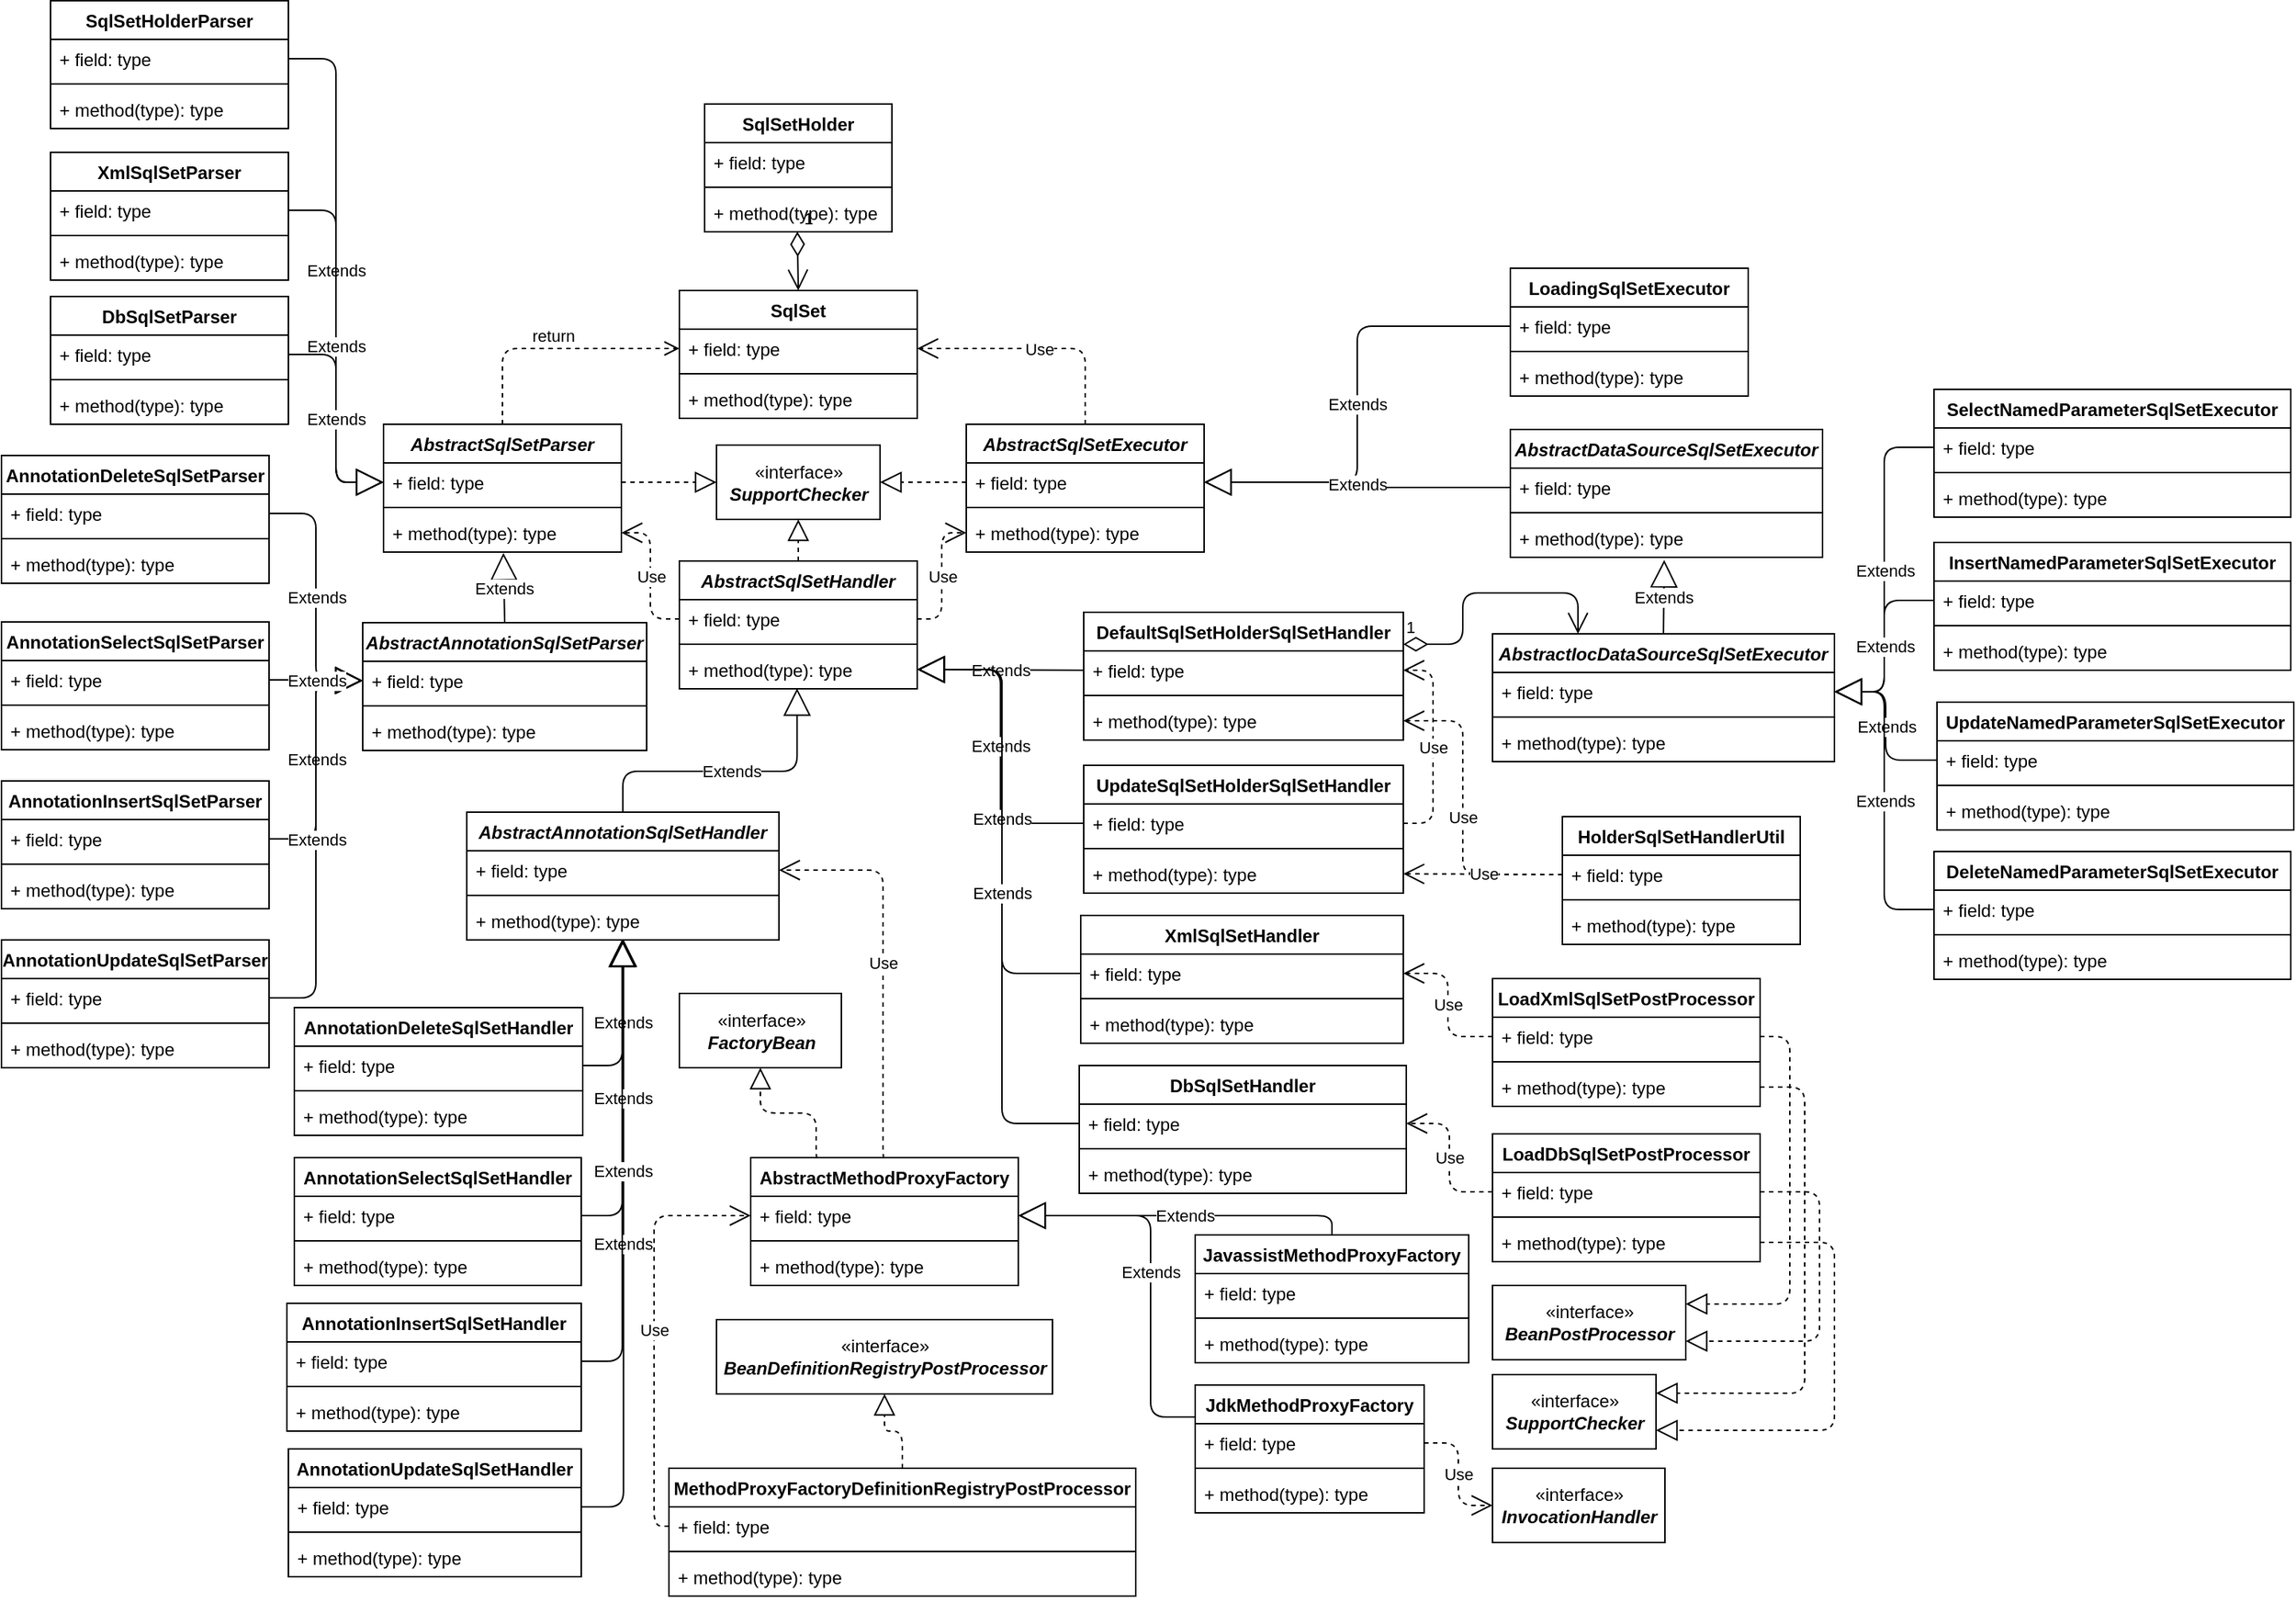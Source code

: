 <mxfile version="13.6.4" type="device"><diagram id="gfUB2rOFTOcJJoqXVCzy" name="第 1 页"><mxGraphModel dx="1865" dy="588" grid="1" gridSize="10" guides="1" tooltips="1" connect="1" arrows="1" fold="1" page="1" pageScale="1" pageWidth="827" pageHeight="1169" math="0" shadow="0"><root><mxCell id="0"/><mxCell id="1" parent="0"/><mxCell id="LL4yi_5zs2FhLG3Uca-n-2" value="«interface»&lt;br&gt;&lt;b&gt;&lt;i&gt;SupportChecker&lt;/i&gt;&lt;/b&gt;" style="html=1;" parent="1" vertex="1"><mxGeometry x="368" y="450.5" width="110" height="50" as="geometry"/></mxCell><mxCell id="LL4yi_5zs2FhLG3Uca-n-3" value="AbstractSqlSetHandler" style="swimlane;fontStyle=3;align=center;verticalAlign=top;childLayout=stackLayout;horizontal=1;startSize=26;horizontalStack=0;resizeParent=1;resizeParentMax=0;resizeLast=0;collapsible=1;marginBottom=0;" parent="1" vertex="1"><mxGeometry x="343" y="528.5" width="160" height="86" as="geometry"/></mxCell><mxCell id="LL4yi_5zs2FhLG3Uca-n-4" value="+ field: type" style="text;strokeColor=none;fillColor=none;align=left;verticalAlign=top;spacingLeft=4;spacingRight=4;overflow=hidden;rotatable=0;points=[[0,0.5],[1,0.5]];portConstraint=eastwest;" parent="LL4yi_5zs2FhLG3Uca-n-3" vertex="1"><mxGeometry y="26" width="160" height="26" as="geometry"/></mxCell><mxCell id="LL4yi_5zs2FhLG3Uca-n-5" value="" style="line;strokeWidth=1;fillColor=none;align=left;verticalAlign=middle;spacingTop=-1;spacingLeft=3;spacingRight=3;rotatable=0;labelPosition=right;points=[];portConstraint=eastwest;" parent="LL4yi_5zs2FhLG3Uca-n-3" vertex="1"><mxGeometry y="52" width="160" height="8" as="geometry"/></mxCell><mxCell id="LL4yi_5zs2FhLG3Uca-n-6" value="+ method(type): type" style="text;strokeColor=none;fillColor=none;align=left;verticalAlign=top;spacingLeft=4;spacingRight=4;overflow=hidden;rotatable=0;points=[[0,0.5],[1,0.5]];portConstraint=eastwest;" parent="LL4yi_5zs2FhLG3Uca-n-3" vertex="1"><mxGeometry y="60" width="160" height="26" as="geometry"/></mxCell><mxCell id="LL4yi_5zs2FhLG3Uca-n-8" value="" style="endArrow=block;dashed=1;endFill=0;endSize=12;html=1;entryX=0.5;entryY=1;entryDx=0;entryDy=0;exitX=0.5;exitY=0;exitDx=0;exitDy=0;" parent="1" source="LL4yi_5zs2FhLG3Uca-n-3" target="LL4yi_5zs2FhLG3Uca-n-2" edge="1"><mxGeometry width="160" relative="1" as="geometry"><mxPoint x="148" y="546.5" as="sourcePoint"/><mxPoint x="308" y="546.5" as="targetPoint"/></mxGeometry></mxCell><mxCell id="LL4yi_5zs2FhLG3Uca-n-9" value="AbstractSqlSetParser" style="swimlane;fontStyle=3;align=center;verticalAlign=top;childLayout=stackLayout;horizontal=1;startSize=26;horizontalStack=0;resizeParent=1;resizeParentMax=0;resizeLast=0;collapsible=1;marginBottom=0;" parent="1" vertex="1"><mxGeometry x="144" y="436.5" width="160" height="86" as="geometry"/></mxCell><mxCell id="LL4yi_5zs2FhLG3Uca-n-10" value="+ field: type" style="text;strokeColor=none;fillColor=none;align=left;verticalAlign=top;spacingLeft=4;spacingRight=4;overflow=hidden;rotatable=0;points=[[0,0.5],[1,0.5]];portConstraint=eastwest;" parent="LL4yi_5zs2FhLG3Uca-n-9" vertex="1"><mxGeometry y="26" width="160" height="26" as="geometry"/></mxCell><mxCell id="LL4yi_5zs2FhLG3Uca-n-11" value="" style="line;strokeWidth=1;fillColor=none;align=left;verticalAlign=middle;spacingTop=-1;spacingLeft=3;spacingRight=3;rotatable=0;labelPosition=right;points=[];portConstraint=eastwest;" parent="LL4yi_5zs2FhLG3Uca-n-9" vertex="1"><mxGeometry y="52" width="160" height="8" as="geometry"/></mxCell><mxCell id="LL4yi_5zs2FhLG3Uca-n-12" value="+ method(type): type" style="text;strokeColor=none;fillColor=none;align=left;verticalAlign=top;spacingLeft=4;spacingRight=4;overflow=hidden;rotatable=0;points=[[0,0.5],[1,0.5]];portConstraint=eastwest;" parent="LL4yi_5zs2FhLG3Uca-n-9" vertex="1"><mxGeometry y="60" width="160" height="26" as="geometry"/></mxCell><mxCell id="LL4yi_5zs2FhLG3Uca-n-13" value="AbstractSqlSetExecutor" style="swimlane;fontStyle=3;align=center;verticalAlign=top;childLayout=stackLayout;horizontal=1;startSize=26;horizontalStack=0;resizeParent=1;resizeParentMax=0;resizeLast=0;collapsible=1;marginBottom=0;" parent="1" vertex="1"><mxGeometry x="536" y="436.5" width="160" height="86" as="geometry"/></mxCell><mxCell id="LL4yi_5zs2FhLG3Uca-n-14" value="+ field: type" style="text;strokeColor=none;fillColor=none;align=left;verticalAlign=top;spacingLeft=4;spacingRight=4;overflow=hidden;rotatable=0;points=[[0,0.5],[1,0.5]];portConstraint=eastwest;" parent="LL4yi_5zs2FhLG3Uca-n-13" vertex="1"><mxGeometry y="26" width="160" height="26" as="geometry"/></mxCell><mxCell id="LL4yi_5zs2FhLG3Uca-n-15" value="" style="line;strokeWidth=1;fillColor=none;align=left;verticalAlign=middle;spacingTop=-1;spacingLeft=3;spacingRight=3;rotatable=0;labelPosition=right;points=[];portConstraint=eastwest;" parent="LL4yi_5zs2FhLG3Uca-n-13" vertex="1"><mxGeometry y="52" width="160" height="8" as="geometry"/></mxCell><mxCell id="LL4yi_5zs2FhLG3Uca-n-16" value="+ method(type): type" style="text;strokeColor=none;fillColor=none;align=left;verticalAlign=top;spacingLeft=4;spacingRight=4;overflow=hidden;rotatable=0;points=[[0,0.5],[1,0.5]];portConstraint=eastwest;" parent="LL4yi_5zs2FhLG3Uca-n-13" vertex="1"><mxGeometry y="60" width="160" height="26" as="geometry"/></mxCell><mxCell id="LL4yi_5zs2FhLG3Uca-n-17" value="" style="endArrow=block;dashed=1;endFill=0;endSize=12;html=1;entryX=0;entryY=0.5;entryDx=0;entryDy=0;exitX=1;exitY=0.5;exitDx=0;exitDy=0;" parent="1" source="LL4yi_5zs2FhLG3Uca-n-10" target="LL4yi_5zs2FhLG3Uca-n-2" edge="1"><mxGeometry width="160" relative="1" as="geometry"><mxPoint x="271" y="522.5" as="sourcePoint"/><mxPoint x="271" y="456.5" as="targetPoint"/></mxGeometry></mxCell><mxCell id="LL4yi_5zs2FhLG3Uca-n-18" value="" style="endArrow=block;dashed=1;endFill=0;endSize=12;html=1;entryX=1;entryY=0.5;entryDx=0;entryDy=0;exitX=0;exitY=0.5;exitDx=0;exitDy=0;" parent="1" source="LL4yi_5zs2FhLG3Uca-n-14" target="LL4yi_5zs2FhLG3Uca-n-2" edge="1"><mxGeometry width="160" relative="1" as="geometry"><mxPoint x="443" y="586.5" as="sourcePoint"/><mxPoint x="443" y="520.5" as="targetPoint"/></mxGeometry></mxCell><mxCell id="LL4yi_5zs2FhLG3Uca-n-24" value="return" style="html=1;verticalAlign=bottom;endArrow=open;dashed=1;endSize=8;entryX=0;entryY=0.5;entryDx=0;entryDy=0;exitX=0.5;exitY=0;exitDx=0;exitDy=0;edgeStyle=orthogonalEdgeStyle;" parent="1" source="LL4yi_5zs2FhLG3Uca-n-9" target="LL4yi_5zs2FhLG3Uca-n-26" edge="1"><mxGeometry relative="1" as="geometry"><mxPoint x="261" y="646.5" as="sourcePoint"/><mxPoint x="353" y="357.5" as="targetPoint"/></mxGeometry></mxCell><mxCell id="LL4yi_5zs2FhLG3Uca-n-25" value="SqlSet" style="swimlane;fontStyle=1;align=center;verticalAlign=top;childLayout=stackLayout;horizontal=1;startSize=26;horizontalStack=0;resizeParent=1;resizeParentMax=0;resizeLast=0;collapsible=1;marginBottom=0;" parent="1" vertex="1"><mxGeometry x="343" y="346.5" width="160" height="86" as="geometry"/></mxCell><mxCell id="LL4yi_5zs2FhLG3Uca-n-26" value="+ field: type" style="text;strokeColor=none;fillColor=none;align=left;verticalAlign=top;spacingLeft=4;spacingRight=4;overflow=hidden;rotatable=0;points=[[0,0.5],[1,0.5]];portConstraint=eastwest;" parent="LL4yi_5zs2FhLG3Uca-n-25" vertex="1"><mxGeometry y="26" width="160" height="26" as="geometry"/></mxCell><mxCell id="LL4yi_5zs2FhLG3Uca-n-27" value="" style="line;strokeWidth=1;fillColor=none;align=left;verticalAlign=middle;spacingTop=-1;spacingLeft=3;spacingRight=3;rotatable=0;labelPosition=right;points=[];portConstraint=eastwest;" parent="LL4yi_5zs2FhLG3Uca-n-25" vertex="1"><mxGeometry y="52" width="160" height="8" as="geometry"/></mxCell><mxCell id="LL4yi_5zs2FhLG3Uca-n-28" value="+ method(type): type" style="text;strokeColor=none;fillColor=none;align=left;verticalAlign=top;spacingLeft=4;spacingRight=4;overflow=hidden;rotatable=0;points=[[0,0.5],[1,0.5]];portConstraint=eastwest;" parent="LL4yi_5zs2FhLG3Uca-n-25" vertex="1"><mxGeometry y="60" width="160" height="26" as="geometry"/></mxCell><mxCell id="LL4yi_5zs2FhLG3Uca-n-29" value="Use" style="endArrow=open;endSize=12;dashed=1;html=1;exitX=0.5;exitY=0;exitDx=0;exitDy=0;entryX=1;entryY=0.5;entryDx=0;entryDy=0;edgeStyle=orthogonalEdgeStyle;" parent="1" source="LL4yi_5zs2FhLG3Uca-n-13" target="LL4yi_5zs2FhLG3Uca-n-26" edge="1"><mxGeometry width="160" relative="1" as="geometry"><mxPoint x="181" y="646.5" as="sourcePoint"/><mxPoint x="341" y="646.5" as="targetPoint"/></mxGeometry></mxCell><mxCell id="LL4yi_5zs2FhLG3Uca-n-31" value="Use" style="endArrow=open;endSize=12;dashed=1;html=1;exitX=1;exitY=0.5;exitDx=0;exitDy=0;edgeStyle=orthogonalEdgeStyle;entryX=0;entryY=0.5;entryDx=0;entryDy=0;" parent="1" source="LL4yi_5zs2FhLG3Uca-n-4" target="LL4yi_5zs2FhLG3Uca-n-16" edge="1"><mxGeometry width="160" relative="1" as="geometry"><mxPoint x="556.5" y="721.5" as="sourcePoint"/><mxPoint x="581" y="536.5" as="targetPoint"/></mxGeometry></mxCell><mxCell id="LL4yi_5zs2FhLG3Uca-n-32" value="Use" style="endArrow=open;endSize=12;dashed=1;html=1;exitX=0;exitY=0.5;exitDx=0;exitDy=0;edgeStyle=orthogonalEdgeStyle;entryX=1;entryY=0.5;entryDx=0;entryDy=0;" parent="1" source="LL4yi_5zs2FhLG3Uca-n-4" target="LL4yi_5zs2FhLG3Uca-n-12" edge="1"><mxGeometry width="160" relative="1" as="geometry"><mxPoint x="513" y="582.5" as="sourcePoint"/><mxPoint x="551" y="519.5" as="targetPoint"/></mxGeometry></mxCell><mxCell id="LL4yi_5zs2FhLG3Uca-n-34" value="1" style="endArrow=open;html=1;endSize=12;startArrow=diamondThin;startSize=14;startFill=0;align=left;verticalAlign=bottom;entryX=0.5;entryY=0;entryDx=0;entryDy=0;exitX=0.495;exitY=0.996;exitDx=0;exitDy=0;exitPerimeter=0;" parent="1" source="LL4yi_5zs2FhLG3Uca-n-214" target="LL4yi_5zs2FhLG3Uca-n-25" edge="1"><mxGeometry x="-1" y="3" relative="1" as="geometry"><mxPoint x="360" y="310" as="sourcePoint"/><mxPoint x="311" y="636.5" as="targetPoint"/></mxGeometry></mxCell><mxCell id="LL4yi_5zs2FhLG3Uca-n-35" value="LoadingSqlSetExecutor" style="swimlane;fontStyle=1;align=center;verticalAlign=top;childLayout=stackLayout;horizontal=1;startSize=26;horizontalStack=0;resizeParent=1;resizeParentMax=0;resizeLast=0;collapsible=1;marginBottom=0;" parent="1" vertex="1"><mxGeometry x="902" y="331.5" width="160" height="86" as="geometry"/></mxCell><mxCell id="LL4yi_5zs2FhLG3Uca-n-36" value="+ field: type" style="text;strokeColor=none;fillColor=none;align=left;verticalAlign=top;spacingLeft=4;spacingRight=4;overflow=hidden;rotatable=0;points=[[0,0.5],[1,0.5]];portConstraint=eastwest;" parent="LL4yi_5zs2FhLG3Uca-n-35" vertex="1"><mxGeometry y="26" width="160" height="26" as="geometry"/></mxCell><mxCell id="LL4yi_5zs2FhLG3Uca-n-37" value="" style="line;strokeWidth=1;fillColor=none;align=left;verticalAlign=middle;spacingTop=-1;spacingLeft=3;spacingRight=3;rotatable=0;labelPosition=right;points=[];portConstraint=eastwest;" parent="LL4yi_5zs2FhLG3Uca-n-35" vertex="1"><mxGeometry y="52" width="160" height="8" as="geometry"/></mxCell><mxCell id="LL4yi_5zs2FhLG3Uca-n-38" value="+ method(type): type" style="text;strokeColor=none;fillColor=none;align=left;verticalAlign=top;spacingLeft=4;spacingRight=4;overflow=hidden;rotatable=0;points=[[0,0.5],[1,0.5]];portConstraint=eastwest;" parent="LL4yi_5zs2FhLG3Uca-n-35" vertex="1"><mxGeometry y="60" width="160" height="26" as="geometry"/></mxCell><mxCell id="LL4yi_5zs2FhLG3Uca-n-39" value="AbstractDataSourceSqlSetExecutor" style="swimlane;fontStyle=3;align=center;verticalAlign=top;childLayout=stackLayout;horizontal=1;startSize=26;horizontalStack=0;resizeParent=1;resizeParentMax=0;resizeLast=0;collapsible=1;marginBottom=0;" parent="1" vertex="1"><mxGeometry x="902" y="440" width="210" height="86" as="geometry"/></mxCell><mxCell id="LL4yi_5zs2FhLG3Uca-n-40" value="+ field: type" style="text;strokeColor=none;fillColor=none;align=left;verticalAlign=top;spacingLeft=4;spacingRight=4;overflow=hidden;rotatable=0;points=[[0,0.5],[1,0.5]];portConstraint=eastwest;" parent="LL4yi_5zs2FhLG3Uca-n-39" vertex="1"><mxGeometry y="26" width="210" height="26" as="geometry"/></mxCell><mxCell id="LL4yi_5zs2FhLG3Uca-n-41" value="" style="line;strokeWidth=1;fillColor=none;align=left;verticalAlign=middle;spacingTop=-1;spacingLeft=3;spacingRight=3;rotatable=0;labelPosition=right;points=[];portConstraint=eastwest;" parent="LL4yi_5zs2FhLG3Uca-n-39" vertex="1"><mxGeometry y="52" width="210" height="8" as="geometry"/></mxCell><mxCell id="LL4yi_5zs2FhLG3Uca-n-42" value="+ method(type): type" style="text;strokeColor=none;fillColor=none;align=left;verticalAlign=top;spacingLeft=4;spacingRight=4;overflow=hidden;rotatable=0;points=[[0,0.5],[1,0.5]];portConstraint=eastwest;" parent="LL4yi_5zs2FhLG3Uca-n-39" vertex="1"><mxGeometry y="60" width="210" height="26" as="geometry"/></mxCell><mxCell id="LL4yi_5zs2FhLG3Uca-n-48" value="Extends" style="endArrow=block;endSize=16;endFill=0;html=1;entryX=1;entryY=0.5;entryDx=0;entryDy=0;exitX=0;exitY=0.5;exitDx=0;exitDy=0;edgeStyle=orthogonalEdgeStyle;" parent="1" source="LL4yi_5zs2FhLG3Uca-n-36" target="LL4yi_5zs2FhLG3Uca-n-14" edge="1"><mxGeometry width="160" relative="1" as="geometry"><mxPoint x="182" y="574.5" as="sourcePoint"/><mxPoint x="728" y="479" as="targetPoint"/></mxGeometry></mxCell><mxCell id="LL4yi_5zs2FhLG3Uca-n-49" value="Extends" style="endArrow=block;endSize=16;endFill=0;html=1;exitX=0;exitY=0.5;exitDx=0;exitDy=0;edgeStyle=orthogonalEdgeStyle;entryX=1;entryY=0.5;entryDx=0;entryDy=0;" parent="1" source="LL4yi_5zs2FhLG3Uca-n-40" target="LL4yi_5zs2FhLG3Uca-n-14" edge="1"><mxGeometry width="160" relative="1" as="geometry"><mxPoint x="182" y="574.5" as="sourcePoint"/><mxPoint x="1030" y="414" as="targetPoint"/></mxGeometry></mxCell><mxCell id="LL4yi_5zs2FhLG3Uca-n-50" value="AbstractIocDataSourceSqlSetExecutor" style="swimlane;fontStyle=3;align=center;verticalAlign=top;childLayout=stackLayout;horizontal=1;startSize=26;horizontalStack=0;resizeParent=1;resizeParentMax=0;resizeLast=0;collapsible=1;marginBottom=0;" parent="1" vertex="1"><mxGeometry x="890" y="577.5" width="230" height="86" as="geometry"/></mxCell><mxCell id="LL4yi_5zs2FhLG3Uca-n-51" value="+ field: type" style="text;strokeColor=none;fillColor=none;align=left;verticalAlign=top;spacingLeft=4;spacingRight=4;overflow=hidden;rotatable=0;points=[[0,0.5],[1,0.5]];portConstraint=eastwest;" parent="LL4yi_5zs2FhLG3Uca-n-50" vertex="1"><mxGeometry y="26" width="230" height="26" as="geometry"/></mxCell><mxCell id="LL4yi_5zs2FhLG3Uca-n-52" value="" style="line;strokeWidth=1;fillColor=none;align=left;verticalAlign=middle;spacingTop=-1;spacingLeft=3;spacingRight=3;rotatable=0;labelPosition=right;points=[];portConstraint=eastwest;" parent="LL4yi_5zs2FhLG3Uca-n-50" vertex="1"><mxGeometry y="52" width="230" height="8" as="geometry"/></mxCell><mxCell id="LL4yi_5zs2FhLG3Uca-n-53" value="+ method(type): type" style="text;strokeColor=none;fillColor=none;align=left;verticalAlign=top;spacingLeft=4;spacingRight=4;overflow=hidden;rotatable=0;points=[[0,0.5],[1,0.5]];portConstraint=eastwest;" parent="LL4yi_5zs2FhLG3Uca-n-50" vertex="1"><mxGeometry y="60" width="230" height="26" as="geometry"/></mxCell><mxCell id="LL4yi_5zs2FhLG3Uca-n-54" value="Extends" style="endArrow=block;endSize=16;endFill=0;html=1;exitX=0.5;exitY=0;exitDx=0;exitDy=0;entryX=0.493;entryY=1.069;entryDx=0;entryDy=0;entryPerimeter=0;" parent="1" source="LL4yi_5zs2FhLG3Uca-n-50" target="LL4yi_5zs2FhLG3Uca-n-42" edge="1"><mxGeometry width="160" relative="1" as="geometry"><mxPoint x="324" y="704.5" as="sourcePoint"/><mxPoint x="784" y="574.5" as="targetPoint"/></mxGeometry></mxCell><mxCell id="LL4yi_5zs2FhLG3Uca-n-55" value="UpdateNamedParameterSqlSetExecutor" style="swimlane;fontStyle=1;align=center;verticalAlign=top;childLayout=stackLayout;horizontal=1;startSize=26;horizontalStack=0;resizeParent=1;resizeParentMax=0;resizeLast=0;collapsible=1;marginBottom=0;" parent="1" vertex="1"><mxGeometry x="1189" y="623.5" width="240" height="86" as="geometry"/></mxCell><mxCell id="LL4yi_5zs2FhLG3Uca-n-56" value="+ field: type" style="text;strokeColor=none;fillColor=none;align=left;verticalAlign=top;spacingLeft=4;spacingRight=4;overflow=hidden;rotatable=0;points=[[0,0.5],[1,0.5]];portConstraint=eastwest;" parent="LL4yi_5zs2FhLG3Uca-n-55" vertex="1"><mxGeometry y="26" width="240" height="26" as="geometry"/></mxCell><mxCell id="LL4yi_5zs2FhLG3Uca-n-57" value="" style="line;strokeWidth=1;fillColor=none;align=left;verticalAlign=middle;spacingTop=-1;spacingLeft=3;spacingRight=3;rotatable=0;labelPosition=right;points=[];portConstraint=eastwest;" parent="LL4yi_5zs2FhLG3Uca-n-55" vertex="1"><mxGeometry y="52" width="240" height="8" as="geometry"/></mxCell><mxCell id="LL4yi_5zs2FhLG3Uca-n-58" value="+ method(type): type" style="text;strokeColor=none;fillColor=none;align=left;verticalAlign=top;spacingLeft=4;spacingRight=4;overflow=hidden;rotatable=0;points=[[0,0.5],[1,0.5]];portConstraint=eastwest;" parent="LL4yi_5zs2FhLG3Uca-n-55" vertex="1"><mxGeometry y="60" width="240" height="26" as="geometry"/></mxCell><mxCell id="LL4yi_5zs2FhLG3Uca-n-59" value="InsertNamedParameterSqlSetExecutor" style="swimlane;fontStyle=1;align=center;verticalAlign=top;childLayout=stackLayout;horizontal=1;startSize=26;horizontalStack=0;resizeParent=1;resizeParentMax=0;resizeLast=0;collapsible=1;marginBottom=0;" parent="1" vertex="1"><mxGeometry x="1187" y="516" width="240" height="86" as="geometry"/></mxCell><mxCell id="LL4yi_5zs2FhLG3Uca-n-60" value="+ field: type" style="text;strokeColor=none;fillColor=none;align=left;verticalAlign=top;spacingLeft=4;spacingRight=4;overflow=hidden;rotatable=0;points=[[0,0.5],[1,0.5]];portConstraint=eastwest;" parent="LL4yi_5zs2FhLG3Uca-n-59" vertex="1"><mxGeometry y="26" width="240" height="26" as="geometry"/></mxCell><mxCell id="LL4yi_5zs2FhLG3Uca-n-61" value="" style="line;strokeWidth=1;fillColor=none;align=left;verticalAlign=middle;spacingTop=-1;spacingLeft=3;spacingRight=3;rotatable=0;labelPosition=right;points=[];portConstraint=eastwest;" parent="LL4yi_5zs2FhLG3Uca-n-59" vertex="1"><mxGeometry y="52" width="240" height="8" as="geometry"/></mxCell><mxCell id="LL4yi_5zs2FhLG3Uca-n-62" value="+ method(type): type" style="text;strokeColor=none;fillColor=none;align=left;verticalAlign=top;spacingLeft=4;spacingRight=4;overflow=hidden;rotatable=0;points=[[0,0.5],[1,0.5]];portConstraint=eastwest;" parent="LL4yi_5zs2FhLG3Uca-n-59" vertex="1"><mxGeometry y="60" width="240" height="26" as="geometry"/></mxCell><mxCell id="LL4yi_5zs2FhLG3Uca-n-63" value="SelectNamedParameterSqlSetExecutor" style="swimlane;fontStyle=1;align=center;verticalAlign=top;childLayout=stackLayout;horizontal=1;startSize=26;horizontalStack=0;resizeParent=1;resizeParentMax=0;resizeLast=0;collapsible=1;marginBottom=0;" parent="1" vertex="1"><mxGeometry x="1187" y="413" width="240" height="86" as="geometry"/></mxCell><mxCell id="LL4yi_5zs2FhLG3Uca-n-64" value="+ field: type" style="text;strokeColor=none;fillColor=none;align=left;verticalAlign=top;spacingLeft=4;spacingRight=4;overflow=hidden;rotatable=0;points=[[0,0.5],[1,0.5]];portConstraint=eastwest;" parent="LL4yi_5zs2FhLG3Uca-n-63" vertex="1"><mxGeometry y="26" width="240" height="26" as="geometry"/></mxCell><mxCell id="LL4yi_5zs2FhLG3Uca-n-65" value="" style="line;strokeWidth=1;fillColor=none;align=left;verticalAlign=middle;spacingTop=-1;spacingLeft=3;spacingRight=3;rotatable=0;labelPosition=right;points=[];portConstraint=eastwest;" parent="LL4yi_5zs2FhLG3Uca-n-63" vertex="1"><mxGeometry y="52" width="240" height="8" as="geometry"/></mxCell><mxCell id="LL4yi_5zs2FhLG3Uca-n-66" value="+ method(type): type" style="text;strokeColor=none;fillColor=none;align=left;verticalAlign=top;spacingLeft=4;spacingRight=4;overflow=hidden;rotatable=0;points=[[0,0.5],[1,0.5]];portConstraint=eastwest;" parent="LL4yi_5zs2FhLG3Uca-n-63" vertex="1"><mxGeometry y="60" width="240" height="26" as="geometry"/></mxCell><mxCell id="LL4yi_5zs2FhLG3Uca-n-67" value="DeleteNamedParameterSqlSetExecutor" style="swimlane;fontStyle=1;align=center;verticalAlign=top;childLayout=stackLayout;horizontal=1;startSize=26;horizontalStack=0;resizeParent=1;resizeParentMax=0;resizeLast=0;collapsible=1;marginBottom=0;" parent="1" vertex="1"><mxGeometry x="1187" y="724" width="240" height="86" as="geometry"/></mxCell><mxCell id="LL4yi_5zs2FhLG3Uca-n-68" value="+ field: type" style="text;strokeColor=none;fillColor=none;align=left;verticalAlign=top;spacingLeft=4;spacingRight=4;overflow=hidden;rotatable=0;points=[[0,0.5],[1,0.5]];portConstraint=eastwest;" parent="LL4yi_5zs2FhLG3Uca-n-67" vertex="1"><mxGeometry y="26" width="240" height="26" as="geometry"/></mxCell><mxCell id="LL4yi_5zs2FhLG3Uca-n-69" value="" style="line;strokeWidth=1;fillColor=none;align=left;verticalAlign=middle;spacingTop=-1;spacingLeft=3;spacingRight=3;rotatable=0;labelPosition=right;points=[];portConstraint=eastwest;" parent="LL4yi_5zs2FhLG3Uca-n-67" vertex="1"><mxGeometry y="52" width="240" height="8" as="geometry"/></mxCell><mxCell id="LL4yi_5zs2FhLG3Uca-n-70" value="+ method(type): type" style="text;strokeColor=none;fillColor=none;align=left;verticalAlign=top;spacingLeft=4;spacingRight=4;overflow=hidden;rotatable=0;points=[[0,0.5],[1,0.5]];portConstraint=eastwest;" parent="LL4yi_5zs2FhLG3Uca-n-67" vertex="1"><mxGeometry y="60" width="240" height="26" as="geometry"/></mxCell><mxCell id="LL4yi_5zs2FhLG3Uca-n-71" value="Extends" style="endArrow=block;endSize=16;endFill=0;html=1;entryX=1;entryY=0.5;entryDx=0;entryDy=0;exitX=0;exitY=0.5;exitDx=0;exitDy=0;edgeStyle=orthogonalEdgeStyle;" parent="1" source="LL4yi_5zs2FhLG3Uca-n-64" target="LL4yi_5zs2FhLG3Uca-n-51" edge="1"><mxGeometry width="160" relative="1" as="geometry"><mxPoint x="384" y="844.5" as="sourcePoint"/><mxPoint x="544" y="844.5" as="targetPoint"/></mxGeometry></mxCell><mxCell id="LL4yi_5zs2FhLG3Uca-n-72" value="Extends" style="endArrow=block;endSize=16;endFill=0;html=1;entryX=1;entryY=0.5;entryDx=0;entryDy=0;exitX=0;exitY=0.5;exitDx=0;exitDy=0;edgeStyle=orthogonalEdgeStyle;" parent="1" source="LL4yi_5zs2FhLG3Uca-n-60" target="LL4yi_5zs2FhLG3Uca-n-51" edge="1"><mxGeometry width="160" relative="1" as="geometry"><mxPoint x="384" y="844.5" as="sourcePoint"/><mxPoint x="544" y="844.5" as="targetPoint"/></mxGeometry></mxCell><mxCell id="LL4yi_5zs2FhLG3Uca-n-73" value="Extends" style="endArrow=block;endSize=16;endFill=0;html=1;entryX=1;entryY=0.5;entryDx=0;entryDy=0;exitX=0;exitY=0.5;exitDx=0;exitDy=0;elbow=vertical;edgeStyle=orthogonalEdgeStyle;" parent="1" source="LL4yi_5zs2FhLG3Uca-n-56" target="LL4yi_5zs2FhLG3Uca-n-51" edge="1"><mxGeometry width="160" relative="1" as="geometry"><mxPoint x="384" y="844.5" as="sourcePoint"/><mxPoint x="544" y="844.5" as="targetPoint"/></mxGeometry></mxCell><mxCell id="LL4yi_5zs2FhLG3Uca-n-74" value="Extends" style="endArrow=block;endSize=16;endFill=0;html=1;entryX=1;entryY=0.5;entryDx=0;entryDy=0;exitX=0;exitY=0.5;exitDx=0;exitDy=0;edgeStyle=orthogonalEdgeStyle;" parent="1" source="LL4yi_5zs2FhLG3Uca-n-68" target="LL4yi_5zs2FhLG3Uca-n-51" edge="1"><mxGeometry width="160" relative="1" as="geometry"><mxPoint x="384" y="844.5" as="sourcePoint"/><mxPoint x="544" y="844.5" as="targetPoint"/></mxGeometry></mxCell><mxCell id="LL4yi_5zs2FhLG3Uca-n-75" value="AbstractAnnotationSqlSetParser" style="swimlane;fontStyle=3;align=center;verticalAlign=top;childLayout=stackLayout;horizontal=1;startSize=26;horizontalStack=0;resizeParent=1;resizeParentMax=0;resizeLast=0;collapsible=1;marginBottom=0;" parent="1" vertex="1"><mxGeometry x="130" y="570" width="191" height="86" as="geometry"/></mxCell><mxCell id="LL4yi_5zs2FhLG3Uca-n-76" value="+ field: type" style="text;strokeColor=none;fillColor=none;align=left;verticalAlign=top;spacingLeft=4;spacingRight=4;overflow=hidden;rotatable=0;points=[[0,0.5],[1,0.5]];portConstraint=eastwest;" parent="LL4yi_5zs2FhLG3Uca-n-75" vertex="1"><mxGeometry y="26" width="191" height="26" as="geometry"/></mxCell><mxCell id="LL4yi_5zs2FhLG3Uca-n-77" value="" style="line;strokeWidth=1;fillColor=none;align=left;verticalAlign=middle;spacingTop=-1;spacingLeft=3;spacingRight=3;rotatable=0;labelPosition=right;points=[];portConstraint=eastwest;" parent="LL4yi_5zs2FhLG3Uca-n-75" vertex="1"><mxGeometry y="52" width="191" height="8" as="geometry"/></mxCell><mxCell id="LL4yi_5zs2FhLG3Uca-n-78" value="+ method(type): type" style="text;strokeColor=none;fillColor=none;align=left;verticalAlign=top;spacingLeft=4;spacingRight=4;overflow=hidden;rotatable=0;points=[[0,0.5],[1,0.5]];portConstraint=eastwest;" parent="LL4yi_5zs2FhLG3Uca-n-75" vertex="1"><mxGeometry y="60" width="191" height="26" as="geometry"/></mxCell><mxCell id="LL4yi_5zs2FhLG3Uca-n-79" value="Extends" style="endArrow=block;endSize=16;endFill=0;html=1;entryX=0.504;entryY=1.023;entryDx=0;entryDy=0;entryPerimeter=0;exitX=0.5;exitY=0;exitDx=0;exitDy=0;" parent="1" source="LL4yi_5zs2FhLG3Uca-n-75" target="LL4yi_5zs2FhLG3Uca-n-12" edge="1"><mxGeometry width="160" relative="1" as="geometry"><mxPoint x="140" y="906.5" as="sourcePoint"/><mxPoint x="300" y="906.5" as="targetPoint"/></mxGeometry></mxCell><mxCell id="LL4yi_5zs2FhLG3Uca-n-80" value="AnnotationSelectSqlSetParser" style="swimlane;fontStyle=1;align=center;verticalAlign=top;childLayout=stackLayout;horizontal=1;startSize=26;horizontalStack=0;resizeParent=1;resizeParentMax=0;resizeLast=0;collapsible=1;marginBottom=0;" parent="1" vertex="1"><mxGeometry x="-113" y="569.5" width="180" height="86" as="geometry"/></mxCell><mxCell id="LL4yi_5zs2FhLG3Uca-n-81" value="+ field: type" style="text;strokeColor=none;fillColor=none;align=left;verticalAlign=top;spacingLeft=4;spacingRight=4;overflow=hidden;rotatable=0;points=[[0,0.5],[1,0.5]];portConstraint=eastwest;" parent="LL4yi_5zs2FhLG3Uca-n-80" vertex="1"><mxGeometry y="26" width="180" height="26" as="geometry"/></mxCell><mxCell id="LL4yi_5zs2FhLG3Uca-n-82" value="" style="line;strokeWidth=1;fillColor=none;align=left;verticalAlign=middle;spacingTop=-1;spacingLeft=3;spacingRight=3;rotatable=0;labelPosition=right;points=[];portConstraint=eastwest;" parent="LL4yi_5zs2FhLG3Uca-n-80" vertex="1"><mxGeometry y="52" width="180" height="8" as="geometry"/></mxCell><mxCell id="LL4yi_5zs2FhLG3Uca-n-83" value="+ method(type): type" style="text;strokeColor=none;fillColor=none;align=left;verticalAlign=top;spacingLeft=4;spacingRight=4;overflow=hidden;rotatable=0;points=[[0,0.5],[1,0.5]];portConstraint=eastwest;" parent="LL4yi_5zs2FhLG3Uca-n-80" vertex="1"><mxGeometry y="60" width="180" height="26" as="geometry"/></mxCell><mxCell id="LL4yi_5zs2FhLG3Uca-n-84" value="AnnotationInsertSqlSetParser" style="swimlane;fontStyle=1;align=center;verticalAlign=top;childLayout=stackLayout;horizontal=1;startSize=26;horizontalStack=0;resizeParent=1;resizeParentMax=0;resizeLast=0;collapsible=1;marginBottom=0;" parent="1" vertex="1"><mxGeometry x="-113" y="676.5" width="180" height="86" as="geometry"/></mxCell><mxCell id="LL4yi_5zs2FhLG3Uca-n-85" value="+ field: type" style="text;strokeColor=none;fillColor=none;align=left;verticalAlign=top;spacingLeft=4;spacingRight=4;overflow=hidden;rotatable=0;points=[[0,0.5],[1,0.5]];portConstraint=eastwest;" parent="LL4yi_5zs2FhLG3Uca-n-84" vertex="1"><mxGeometry y="26" width="180" height="26" as="geometry"/></mxCell><mxCell id="LL4yi_5zs2FhLG3Uca-n-86" value="" style="line;strokeWidth=1;fillColor=none;align=left;verticalAlign=middle;spacingTop=-1;spacingLeft=3;spacingRight=3;rotatable=0;labelPosition=right;points=[];portConstraint=eastwest;" parent="LL4yi_5zs2FhLG3Uca-n-84" vertex="1"><mxGeometry y="52" width="180" height="8" as="geometry"/></mxCell><mxCell id="LL4yi_5zs2FhLG3Uca-n-87" value="+ method(type): type" style="text;strokeColor=none;fillColor=none;align=left;verticalAlign=top;spacingLeft=4;spacingRight=4;overflow=hidden;rotatable=0;points=[[0,0.5],[1,0.5]];portConstraint=eastwest;" parent="LL4yi_5zs2FhLG3Uca-n-84" vertex="1"><mxGeometry y="60" width="180" height="26" as="geometry"/></mxCell><mxCell id="LL4yi_5zs2FhLG3Uca-n-88" value="AnnotationUpdateSqlSetParser" style="swimlane;fontStyle=1;align=center;verticalAlign=top;childLayout=stackLayout;horizontal=1;startSize=26;horizontalStack=0;resizeParent=1;resizeParentMax=0;resizeLast=0;collapsible=1;marginBottom=0;" parent="1" vertex="1"><mxGeometry x="-113" y="783.5" width="180" height="86" as="geometry"/></mxCell><mxCell id="LL4yi_5zs2FhLG3Uca-n-89" value="+ field: type" style="text;strokeColor=none;fillColor=none;align=left;verticalAlign=top;spacingLeft=4;spacingRight=4;overflow=hidden;rotatable=0;points=[[0,0.5],[1,0.5]];portConstraint=eastwest;" parent="LL4yi_5zs2FhLG3Uca-n-88" vertex="1"><mxGeometry y="26" width="180" height="26" as="geometry"/></mxCell><mxCell id="LL4yi_5zs2FhLG3Uca-n-90" value="" style="line;strokeWidth=1;fillColor=none;align=left;verticalAlign=middle;spacingTop=-1;spacingLeft=3;spacingRight=3;rotatable=0;labelPosition=right;points=[];portConstraint=eastwest;" parent="LL4yi_5zs2FhLG3Uca-n-88" vertex="1"><mxGeometry y="52" width="180" height="8" as="geometry"/></mxCell><mxCell id="LL4yi_5zs2FhLG3Uca-n-91" value="+ method(type): type" style="text;strokeColor=none;fillColor=none;align=left;verticalAlign=top;spacingLeft=4;spacingRight=4;overflow=hidden;rotatable=0;points=[[0,0.5],[1,0.5]];portConstraint=eastwest;" parent="LL4yi_5zs2FhLG3Uca-n-88" vertex="1"><mxGeometry y="60" width="180" height="26" as="geometry"/></mxCell><mxCell id="LL4yi_5zs2FhLG3Uca-n-92" value="AnnotationDeleteSqlSetParser" style="swimlane;fontStyle=1;align=center;verticalAlign=top;childLayout=stackLayout;horizontal=1;startSize=26;horizontalStack=0;resizeParent=1;resizeParentMax=0;resizeLast=0;collapsible=1;marginBottom=0;" parent="1" vertex="1"><mxGeometry x="-113" y="457.5" width="180" height="86" as="geometry"/></mxCell><mxCell id="LL4yi_5zs2FhLG3Uca-n-93" value="+ field: type" style="text;strokeColor=none;fillColor=none;align=left;verticalAlign=top;spacingLeft=4;spacingRight=4;overflow=hidden;rotatable=0;points=[[0,0.5],[1,0.5]];portConstraint=eastwest;" parent="LL4yi_5zs2FhLG3Uca-n-92" vertex="1"><mxGeometry y="26" width="180" height="26" as="geometry"/></mxCell><mxCell id="LL4yi_5zs2FhLG3Uca-n-94" value="" style="line;strokeWidth=1;fillColor=none;align=left;verticalAlign=middle;spacingTop=-1;spacingLeft=3;spacingRight=3;rotatable=0;labelPosition=right;points=[];portConstraint=eastwest;" parent="LL4yi_5zs2FhLG3Uca-n-92" vertex="1"><mxGeometry y="52" width="180" height="8" as="geometry"/></mxCell><mxCell id="LL4yi_5zs2FhLG3Uca-n-95" value="+ method(type): type" style="text;strokeColor=none;fillColor=none;align=left;verticalAlign=top;spacingLeft=4;spacingRight=4;overflow=hidden;rotatable=0;points=[[0,0.5],[1,0.5]];portConstraint=eastwest;" parent="LL4yi_5zs2FhLG3Uca-n-92" vertex="1"><mxGeometry y="60" width="180" height="26" as="geometry"/></mxCell><mxCell id="LL4yi_5zs2FhLG3Uca-n-96" value="Extends" style="endArrow=block;endSize=16;endFill=0;html=1;entryX=0;entryY=0.5;entryDx=0;entryDy=0;exitX=1;exitY=0.5;exitDx=0;exitDy=0;edgeStyle=orthogonalEdgeStyle;" parent="1" source="LL4yi_5zs2FhLG3Uca-n-93" target="LL4yi_5zs2FhLG3Uca-n-76" edge="1"><mxGeometry width="160" relative="1" as="geometry"><mxPoint x="-80" y="1006.5" as="sourcePoint"/><mxPoint x="80" y="1006.5" as="targetPoint"/></mxGeometry></mxCell><mxCell id="LL4yi_5zs2FhLG3Uca-n-98" value="Extends" style="endArrow=block;endSize=16;endFill=0;html=1;entryX=0;entryY=0.5;entryDx=0;entryDy=0;exitX=1;exitY=0.5;exitDx=0;exitDy=0;edgeStyle=orthogonalEdgeStyle;" parent="1" source="LL4yi_5zs2FhLG3Uca-n-85" target="LL4yi_5zs2FhLG3Uca-n-76" edge="1"><mxGeometry width="160" relative="1" as="geometry"><mxPoint x="-100" y="1006.5" as="sourcePoint"/><mxPoint x="60" y="1006.5" as="targetPoint"/></mxGeometry></mxCell><mxCell id="LL4yi_5zs2FhLG3Uca-n-99" value="Extends" style="endArrow=block;endSize=16;endFill=0;html=1;exitX=1;exitY=0.5;exitDx=0;exitDy=0;entryX=0;entryY=0.5;entryDx=0;entryDy=0;edgeStyle=orthogonalEdgeStyle;" parent="1" source="LL4yi_5zs2FhLG3Uca-n-89" target="LL4yi_5zs2FhLG3Uca-n-76" edge="1"><mxGeometry width="160" relative="1" as="geometry"><mxPoint x="-100" y="1006.5" as="sourcePoint"/><mxPoint x="190" y="956.5" as="targetPoint"/></mxGeometry></mxCell><mxCell id="LL4yi_5zs2FhLG3Uca-n-100" value="Extends" style="endArrow=block;endSize=16;endFill=0;html=1;entryX=0;entryY=0.5;entryDx=0;entryDy=0;exitX=1;exitY=0.5;exitDx=0;exitDy=0;edgeStyle=orthogonalEdgeStyle;" parent="1" source="LL4yi_5zs2FhLG3Uca-n-81" target="LL4yi_5zs2FhLG3Uca-n-76" edge="1"><mxGeometry width="160" relative="1" as="geometry"><mxPoint x="-100" y="1006.5" as="sourcePoint"/><mxPoint x="60" y="1006.5" as="targetPoint"/></mxGeometry></mxCell><mxCell id="LL4yi_5zs2FhLG3Uca-n-101" value="SqlSetHolderParser" style="swimlane;fontStyle=1;align=center;verticalAlign=top;childLayout=stackLayout;horizontal=1;startSize=26;horizontalStack=0;resizeParent=1;resizeParentMax=0;resizeLast=0;collapsible=1;marginBottom=0;" parent="1" vertex="1"><mxGeometry x="-80" y="151.5" width="160" height="86" as="geometry"/></mxCell><mxCell id="LL4yi_5zs2FhLG3Uca-n-102" value="+ field: type" style="text;strokeColor=none;fillColor=none;align=left;verticalAlign=top;spacingLeft=4;spacingRight=4;overflow=hidden;rotatable=0;points=[[0,0.5],[1,0.5]];portConstraint=eastwest;" parent="LL4yi_5zs2FhLG3Uca-n-101" vertex="1"><mxGeometry y="26" width="160" height="26" as="geometry"/></mxCell><mxCell id="LL4yi_5zs2FhLG3Uca-n-103" value="" style="line;strokeWidth=1;fillColor=none;align=left;verticalAlign=middle;spacingTop=-1;spacingLeft=3;spacingRight=3;rotatable=0;labelPosition=right;points=[];portConstraint=eastwest;" parent="LL4yi_5zs2FhLG3Uca-n-101" vertex="1"><mxGeometry y="52" width="160" height="8" as="geometry"/></mxCell><mxCell id="LL4yi_5zs2FhLG3Uca-n-104" value="+ method(type): type" style="text;strokeColor=none;fillColor=none;align=left;verticalAlign=top;spacingLeft=4;spacingRight=4;overflow=hidden;rotatable=0;points=[[0,0.5],[1,0.5]];portConstraint=eastwest;" parent="LL4yi_5zs2FhLG3Uca-n-101" vertex="1"><mxGeometry y="60" width="160" height="26" as="geometry"/></mxCell><mxCell id="LL4yi_5zs2FhLG3Uca-n-105" value="XmlSqlSetParser" style="swimlane;fontStyle=1;align=center;verticalAlign=top;childLayout=stackLayout;horizontal=1;startSize=26;horizontalStack=0;resizeParent=1;resizeParentMax=0;resizeLast=0;collapsible=1;marginBottom=0;" parent="1" vertex="1"><mxGeometry x="-80" y="253.5" width="160" height="86" as="geometry"/></mxCell><mxCell id="LL4yi_5zs2FhLG3Uca-n-106" value="+ field: type" style="text;strokeColor=none;fillColor=none;align=left;verticalAlign=top;spacingLeft=4;spacingRight=4;overflow=hidden;rotatable=0;points=[[0,0.5],[1,0.5]];portConstraint=eastwest;" parent="LL4yi_5zs2FhLG3Uca-n-105" vertex="1"><mxGeometry y="26" width="160" height="26" as="geometry"/></mxCell><mxCell id="LL4yi_5zs2FhLG3Uca-n-107" value="" style="line;strokeWidth=1;fillColor=none;align=left;verticalAlign=middle;spacingTop=-1;spacingLeft=3;spacingRight=3;rotatable=0;labelPosition=right;points=[];portConstraint=eastwest;" parent="LL4yi_5zs2FhLG3Uca-n-105" vertex="1"><mxGeometry y="52" width="160" height="8" as="geometry"/></mxCell><mxCell id="LL4yi_5zs2FhLG3Uca-n-108" value="+ method(type): type" style="text;strokeColor=none;fillColor=none;align=left;verticalAlign=top;spacingLeft=4;spacingRight=4;overflow=hidden;rotatable=0;points=[[0,0.5],[1,0.5]];portConstraint=eastwest;" parent="LL4yi_5zs2FhLG3Uca-n-105" vertex="1"><mxGeometry y="60" width="160" height="26" as="geometry"/></mxCell><mxCell id="LL4yi_5zs2FhLG3Uca-n-109" value="DbSqlSetParser" style="swimlane;fontStyle=1;align=center;verticalAlign=top;childLayout=stackLayout;horizontal=1;startSize=26;horizontalStack=0;resizeParent=1;resizeParentMax=0;resizeLast=0;collapsible=1;marginBottom=0;" parent="1" vertex="1"><mxGeometry x="-80" y="350.5" width="160" height="86" as="geometry"/></mxCell><mxCell id="LL4yi_5zs2FhLG3Uca-n-110" value="+ field: type" style="text;strokeColor=none;fillColor=none;align=left;verticalAlign=top;spacingLeft=4;spacingRight=4;overflow=hidden;rotatable=0;points=[[0,0.5],[1,0.5]];portConstraint=eastwest;" parent="LL4yi_5zs2FhLG3Uca-n-109" vertex="1"><mxGeometry y="26" width="160" height="26" as="geometry"/></mxCell><mxCell id="LL4yi_5zs2FhLG3Uca-n-111" value="" style="line;strokeWidth=1;fillColor=none;align=left;verticalAlign=middle;spacingTop=-1;spacingLeft=3;spacingRight=3;rotatable=0;labelPosition=right;points=[];portConstraint=eastwest;" parent="LL4yi_5zs2FhLG3Uca-n-109" vertex="1"><mxGeometry y="52" width="160" height="8" as="geometry"/></mxCell><mxCell id="LL4yi_5zs2FhLG3Uca-n-112" value="+ method(type): type" style="text;strokeColor=none;fillColor=none;align=left;verticalAlign=top;spacingLeft=4;spacingRight=4;overflow=hidden;rotatable=0;points=[[0,0.5],[1,0.5]];portConstraint=eastwest;" parent="LL4yi_5zs2FhLG3Uca-n-109" vertex="1"><mxGeometry y="60" width="160" height="26" as="geometry"/></mxCell><mxCell id="LL4yi_5zs2FhLG3Uca-n-113" value="Extends" style="endArrow=block;endSize=16;endFill=0;html=1;exitX=1;exitY=0.5;exitDx=0;exitDy=0;entryX=0;entryY=0.5;entryDx=0;entryDy=0;edgeStyle=orthogonalEdgeStyle;" parent="1" source="LL4yi_5zs2FhLG3Uca-n-102" target="LL4yi_5zs2FhLG3Uca-n-10" edge="1"><mxGeometry width="160" relative="1" as="geometry"><mxPoint x="110" y="281" as="sourcePoint"/><mxPoint x="270" y="281" as="targetPoint"/></mxGeometry></mxCell><mxCell id="LL4yi_5zs2FhLG3Uca-n-114" value="Extends" style="endArrow=block;endSize=16;endFill=0;html=1;exitX=1;exitY=0.5;exitDx=0;exitDy=0;entryX=0;entryY=0.5;entryDx=0;entryDy=0;edgeStyle=orthogonalEdgeStyle;" parent="1" source="LL4yi_5zs2FhLG3Uca-n-106" target="LL4yi_5zs2FhLG3Uca-n-10" edge="1"><mxGeometry width="160" relative="1" as="geometry"><mxPoint x="130" y="293" as="sourcePoint"/><mxPoint x="290" y="293" as="targetPoint"/></mxGeometry></mxCell><mxCell id="LL4yi_5zs2FhLG3Uca-n-115" value="Extends" style="endArrow=block;endSize=16;endFill=0;html=1;exitX=1;exitY=0.5;exitDx=0;exitDy=0;entryX=0;entryY=0.5;entryDx=0;entryDy=0;edgeStyle=orthogonalEdgeStyle;" parent="1" source="LL4yi_5zs2FhLG3Uca-n-110" target="LL4yi_5zs2FhLG3Uca-n-10" edge="1"><mxGeometry width="160" relative="1" as="geometry"><mxPoint x="170" y="707.5" as="sourcePoint"/><mxPoint x="330" y="707.5" as="targetPoint"/></mxGeometry></mxCell><mxCell id="LL4yi_5zs2FhLG3Uca-n-120" value="AnnotationDeleteSqlSetHandler" style="swimlane;fontStyle=1;align=center;verticalAlign=top;childLayout=stackLayout;horizontal=1;startSize=26;horizontalStack=0;resizeParent=1;resizeParentMax=0;resizeLast=0;collapsible=1;marginBottom=0;" parent="1" vertex="1"><mxGeometry x="84" y="829" width="194" height="86" as="geometry"/></mxCell><mxCell id="LL4yi_5zs2FhLG3Uca-n-121" value="+ field: type" style="text;strokeColor=none;fillColor=none;align=left;verticalAlign=top;spacingLeft=4;spacingRight=4;overflow=hidden;rotatable=0;points=[[0,0.5],[1,0.5]];portConstraint=eastwest;" parent="LL4yi_5zs2FhLG3Uca-n-120" vertex="1"><mxGeometry y="26" width="194" height="26" as="geometry"/></mxCell><mxCell id="LL4yi_5zs2FhLG3Uca-n-122" value="" style="line;strokeWidth=1;fillColor=none;align=left;verticalAlign=middle;spacingTop=-1;spacingLeft=3;spacingRight=3;rotatable=0;labelPosition=right;points=[];portConstraint=eastwest;" parent="LL4yi_5zs2FhLG3Uca-n-120" vertex="1"><mxGeometry y="52" width="194" height="8" as="geometry"/></mxCell><mxCell id="LL4yi_5zs2FhLG3Uca-n-123" value="+ method(type): type" style="text;strokeColor=none;fillColor=none;align=left;verticalAlign=top;spacingLeft=4;spacingRight=4;overflow=hidden;rotatable=0;points=[[0,0.5],[1,0.5]];portConstraint=eastwest;" parent="LL4yi_5zs2FhLG3Uca-n-120" vertex="1"><mxGeometry y="60" width="194" height="26" as="geometry"/></mxCell><mxCell id="LL4yi_5zs2FhLG3Uca-n-124" value="AnnotationUpdateSqlSetHandler" style="swimlane;fontStyle=1;align=center;verticalAlign=top;childLayout=stackLayout;horizontal=1;startSize=26;horizontalStack=0;resizeParent=1;resizeParentMax=0;resizeLast=0;collapsible=1;marginBottom=0;" parent="1" vertex="1"><mxGeometry x="80" y="1126" width="197" height="86" as="geometry"/></mxCell><mxCell id="LL4yi_5zs2FhLG3Uca-n-125" value="+ field: type" style="text;strokeColor=none;fillColor=none;align=left;verticalAlign=top;spacingLeft=4;spacingRight=4;overflow=hidden;rotatable=0;points=[[0,0.5],[1,0.5]];portConstraint=eastwest;" parent="LL4yi_5zs2FhLG3Uca-n-124" vertex="1"><mxGeometry y="26" width="197" height="26" as="geometry"/></mxCell><mxCell id="LL4yi_5zs2FhLG3Uca-n-126" value="" style="line;strokeWidth=1;fillColor=none;align=left;verticalAlign=middle;spacingTop=-1;spacingLeft=3;spacingRight=3;rotatable=0;labelPosition=right;points=[];portConstraint=eastwest;" parent="LL4yi_5zs2FhLG3Uca-n-124" vertex="1"><mxGeometry y="52" width="197" height="8" as="geometry"/></mxCell><mxCell id="LL4yi_5zs2FhLG3Uca-n-127" value="+ method(type): type" style="text;strokeColor=none;fillColor=none;align=left;verticalAlign=top;spacingLeft=4;spacingRight=4;overflow=hidden;rotatable=0;points=[[0,0.5],[1,0.5]];portConstraint=eastwest;" parent="LL4yi_5zs2FhLG3Uca-n-124" vertex="1"><mxGeometry y="60" width="197" height="26" as="geometry"/></mxCell><mxCell id="LL4yi_5zs2FhLG3Uca-n-128" value="AnnotationSelectSqlSetHandler" style="swimlane;fontStyle=1;align=center;verticalAlign=top;childLayout=stackLayout;horizontal=1;startSize=26;horizontalStack=0;resizeParent=1;resizeParentMax=0;resizeLast=0;collapsible=1;marginBottom=0;" parent="1" vertex="1"><mxGeometry x="84" y="930" width="193" height="86" as="geometry"/></mxCell><mxCell id="LL4yi_5zs2FhLG3Uca-n-129" value="+ field: type" style="text;strokeColor=none;fillColor=none;align=left;verticalAlign=top;spacingLeft=4;spacingRight=4;overflow=hidden;rotatable=0;points=[[0,0.5],[1,0.5]];portConstraint=eastwest;" parent="LL4yi_5zs2FhLG3Uca-n-128" vertex="1"><mxGeometry y="26" width="193" height="26" as="geometry"/></mxCell><mxCell id="LL4yi_5zs2FhLG3Uca-n-130" value="" style="line;strokeWidth=1;fillColor=none;align=left;verticalAlign=middle;spacingTop=-1;spacingLeft=3;spacingRight=3;rotatable=0;labelPosition=right;points=[];portConstraint=eastwest;" parent="LL4yi_5zs2FhLG3Uca-n-128" vertex="1"><mxGeometry y="52" width="193" height="8" as="geometry"/></mxCell><mxCell id="LL4yi_5zs2FhLG3Uca-n-131" value="+ method(type): type" style="text;strokeColor=none;fillColor=none;align=left;verticalAlign=top;spacingLeft=4;spacingRight=4;overflow=hidden;rotatable=0;points=[[0,0.5],[1,0.5]];portConstraint=eastwest;" parent="LL4yi_5zs2FhLG3Uca-n-128" vertex="1"><mxGeometry y="60" width="193" height="26" as="geometry"/></mxCell><mxCell id="LL4yi_5zs2FhLG3Uca-n-132" value="AnnotationInsertSqlSetHandler" style="swimlane;fontStyle=1;align=center;verticalAlign=top;childLayout=stackLayout;horizontal=1;startSize=26;horizontalStack=0;resizeParent=1;resizeParentMax=0;resizeLast=0;collapsible=1;marginBottom=0;" parent="1" vertex="1"><mxGeometry x="79" y="1028" width="198" height="86" as="geometry"/></mxCell><mxCell id="LL4yi_5zs2FhLG3Uca-n-133" value="+ field: type" style="text;strokeColor=none;fillColor=none;align=left;verticalAlign=top;spacingLeft=4;spacingRight=4;overflow=hidden;rotatable=0;points=[[0,0.5],[1,0.5]];portConstraint=eastwest;" parent="LL4yi_5zs2FhLG3Uca-n-132" vertex="1"><mxGeometry y="26" width="198" height="26" as="geometry"/></mxCell><mxCell id="LL4yi_5zs2FhLG3Uca-n-134" value="" style="line;strokeWidth=1;fillColor=none;align=left;verticalAlign=middle;spacingTop=-1;spacingLeft=3;spacingRight=3;rotatable=0;labelPosition=right;points=[];portConstraint=eastwest;" parent="LL4yi_5zs2FhLG3Uca-n-132" vertex="1"><mxGeometry y="52" width="198" height="8" as="geometry"/></mxCell><mxCell id="LL4yi_5zs2FhLG3Uca-n-135" value="+ method(type): type" style="text;strokeColor=none;fillColor=none;align=left;verticalAlign=top;spacingLeft=4;spacingRight=4;overflow=hidden;rotatable=0;points=[[0,0.5],[1,0.5]];portConstraint=eastwest;" parent="LL4yi_5zs2FhLG3Uca-n-132" vertex="1"><mxGeometry y="60" width="198" height="26" as="geometry"/></mxCell><mxCell id="LL4yi_5zs2FhLG3Uca-n-137" value="Extends" style="endArrow=block;endSize=16;endFill=0;html=1;exitX=1;exitY=0.5;exitDx=0;exitDy=0;entryX=0.498;entryY=0.988;entryDx=0;entryDy=0;entryPerimeter=0;edgeStyle=orthogonalEdgeStyle;" parent="1" source="LL4yi_5zs2FhLG3Uca-n-121" target="LL4yi_5zs2FhLG3Uca-n-119" edge="1"><mxGeometry width="160" relative="1" as="geometry"><mxPoint x="-100" y="1040" as="sourcePoint"/><mxPoint x="180" y="760" as="targetPoint"/></mxGeometry></mxCell><mxCell id="LL4yi_5zs2FhLG3Uca-n-138" value="Extends" style="endArrow=block;endSize=16;endFill=0;html=1;exitX=1;exitY=0.5;exitDx=0;exitDy=0;edgeStyle=orthogonalEdgeStyle;entryX=0.502;entryY=0.988;entryDx=0;entryDy=0;entryPerimeter=0;" parent="1" source="LL4yi_5zs2FhLG3Uca-n-125" target="LL4yi_5zs2FhLG3Uca-n-119" edge="1"><mxGeometry width="160" relative="1" as="geometry"><mxPoint x="224" y="833" as="sourcePoint"/><mxPoint x="520" y="710" as="targetPoint"/></mxGeometry></mxCell><mxCell id="LL4yi_5zs2FhLG3Uca-n-139" value="Extends" style="endArrow=block;endSize=16;endFill=0;html=1;entryX=0.498;entryY=0.988;entryDx=0;entryDy=0;entryPerimeter=0;exitX=1;exitY=0.5;exitDx=0;exitDy=0;edgeStyle=orthogonalEdgeStyle;" parent="1" source="LL4yi_5zs2FhLG3Uca-n-129" target="LL4yi_5zs2FhLG3Uca-n-119" edge="1"><mxGeometry width="160" relative="1" as="geometry"><mxPoint x="-100" y="1040" as="sourcePoint"/><mxPoint x="60" y="1040" as="targetPoint"/></mxGeometry></mxCell><mxCell id="LL4yi_5zs2FhLG3Uca-n-141" value="Extends" style="endArrow=block;endSize=16;endFill=0;html=1;entryX=0.498;entryY=0.988;entryDx=0;entryDy=0;entryPerimeter=0;exitX=1;exitY=0.5;exitDx=0;exitDy=0;edgeStyle=orthogonalEdgeStyle;" parent="1" source="LL4yi_5zs2FhLG3Uca-n-133" target="LL4yi_5zs2FhLG3Uca-n-119" edge="1"><mxGeometry width="160" relative="1" as="geometry"><mxPoint x="-100" y="1040" as="sourcePoint"/><mxPoint x="390" y="1100" as="targetPoint"/></mxGeometry></mxCell><mxCell id="LL4yi_5zs2FhLG3Uca-n-142" value="Extends" style="endArrow=block;endSize=16;endFill=0;html=1;exitX=0.5;exitY=0;exitDx=0;exitDy=0;entryX=0.495;entryY=0.988;entryDx=0;entryDy=0;entryPerimeter=0;edgeStyle=orthogonalEdgeStyle;" parent="1" source="LL4yi_5zs2FhLG3Uca-n-116" target="LL4yi_5zs2FhLG3Uca-n-6" edge="1"><mxGeometry width="160" relative="1" as="geometry"><mxPoint x="600" y="856" as="sourcePoint"/><mxPoint x="440" y="650" as="targetPoint"/><Array as="points"><mxPoint x="305" y="670"/><mxPoint x="422" y="670"/></Array></mxGeometry></mxCell><mxCell id="LL4yi_5zs2FhLG3Uca-n-143" value="DefaultSqlSetHolderSqlSetHandler" style="swimlane;fontStyle=1;align=center;verticalAlign=top;childLayout=stackLayout;horizontal=1;startSize=26;horizontalStack=0;resizeParent=1;resizeParentMax=0;resizeLast=0;collapsible=1;marginBottom=0;" parent="1" vertex="1"><mxGeometry x="615" y="563" width="215" height="86" as="geometry"/></mxCell><mxCell id="LL4yi_5zs2FhLG3Uca-n-144" value="+ field: type" style="text;strokeColor=none;fillColor=none;align=left;verticalAlign=top;spacingLeft=4;spacingRight=4;overflow=hidden;rotatable=0;points=[[0,0.5],[1,0.5]];portConstraint=eastwest;" parent="LL4yi_5zs2FhLG3Uca-n-143" vertex="1"><mxGeometry y="26" width="215" height="26" as="geometry"/></mxCell><mxCell id="LL4yi_5zs2FhLG3Uca-n-145" value="" style="line;strokeWidth=1;fillColor=none;align=left;verticalAlign=middle;spacingTop=-1;spacingLeft=3;spacingRight=3;rotatable=0;labelPosition=right;points=[];portConstraint=eastwest;" parent="LL4yi_5zs2FhLG3Uca-n-143" vertex="1"><mxGeometry y="52" width="215" height="8" as="geometry"/></mxCell><mxCell id="LL4yi_5zs2FhLG3Uca-n-146" value="+ method(type): type" style="text;strokeColor=none;fillColor=none;align=left;verticalAlign=top;spacingLeft=4;spacingRight=4;overflow=hidden;rotatable=0;points=[[0,0.5],[1,0.5]];portConstraint=eastwest;" parent="LL4yi_5zs2FhLG3Uca-n-143" vertex="1"><mxGeometry y="60" width="215" height="26" as="geometry"/></mxCell><mxCell id="LL4yi_5zs2FhLG3Uca-n-147" value="UpdateSqlSetHolderSqlSetHandler" style="swimlane;fontStyle=1;align=center;verticalAlign=top;childLayout=stackLayout;horizontal=1;startSize=26;horizontalStack=0;resizeParent=1;resizeParentMax=0;resizeLast=0;collapsible=1;marginBottom=0;" parent="1" vertex="1"><mxGeometry x="615" y="666" width="215" height="86" as="geometry"/></mxCell><mxCell id="LL4yi_5zs2FhLG3Uca-n-148" value="+ field: type" style="text;strokeColor=none;fillColor=none;align=left;verticalAlign=top;spacingLeft=4;spacingRight=4;overflow=hidden;rotatable=0;points=[[0,0.5],[1,0.5]];portConstraint=eastwest;" parent="LL4yi_5zs2FhLG3Uca-n-147" vertex="1"><mxGeometry y="26" width="215" height="26" as="geometry"/></mxCell><mxCell id="LL4yi_5zs2FhLG3Uca-n-149" value="" style="line;strokeWidth=1;fillColor=none;align=left;verticalAlign=middle;spacingTop=-1;spacingLeft=3;spacingRight=3;rotatable=0;labelPosition=right;points=[];portConstraint=eastwest;" parent="LL4yi_5zs2FhLG3Uca-n-147" vertex="1"><mxGeometry y="52" width="215" height="8" as="geometry"/></mxCell><mxCell id="LL4yi_5zs2FhLG3Uca-n-150" value="+ method(type): type" style="text;strokeColor=none;fillColor=none;align=left;verticalAlign=top;spacingLeft=4;spacingRight=4;overflow=hidden;rotatable=0;points=[[0,0.5],[1,0.5]];portConstraint=eastwest;" parent="LL4yi_5zs2FhLG3Uca-n-147" vertex="1"><mxGeometry y="60" width="215" height="26" as="geometry"/></mxCell><mxCell id="LL4yi_5zs2FhLG3Uca-n-151" value="XmlSqlSetHandler" style="swimlane;fontStyle=1;align=center;verticalAlign=top;childLayout=stackLayout;horizontal=1;startSize=26;horizontalStack=0;resizeParent=1;resizeParentMax=0;resizeLast=0;collapsible=1;marginBottom=0;" parent="1" vertex="1"><mxGeometry x="613" y="767" width="217" height="86" as="geometry"/></mxCell><mxCell id="LL4yi_5zs2FhLG3Uca-n-152" value="+ field: type" style="text;strokeColor=none;fillColor=none;align=left;verticalAlign=top;spacingLeft=4;spacingRight=4;overflow=hidden;rotatable=0;points=[[0,0.5],[1,0.5]];portConstraint=eastwest;" parent="LL4yi_5zs2FhLG3Uca-n-151" vertex="1"><mxGeometry y="26" width="217" height="26" as="geometry"/></mxCell><mxCell id="LL4yi_5zs2FhLG3Uca-n-153" value="" style="line;strokeWidth=1;fillColor=none;align=left;verticalAlign=middle;spacingTop=-1;spacingLeft=3;spacingRight=3;rotatable=0;labelPosition=right;points=[];portConstraint=eastwest;" parent="LL4yi_5zs2FhLG3Uca-n-151" vertex="1"><mxGeometry y="52" width="217" height="8" as="geometry"/></mxCell><mxCell id="LL4yi_5zs2FhLG3Uca-n-154" value="+ method(type): type" style="text;strokeColor=none;fillColor=none;align=left;verticalAlign=top;spacingLeft=4;spacingRight=4;overflow=hidden;rotatable=0;points=[[0,0.5],[1,0.5]];portConstraint=eastwest;" parent="LL4yi_5zs2FhLG3Uca-n-151" vertex="1"><mxGeometry y="60" width="217" height="26" as="geometry"/></mxCell><mxCell id="LL4yi_5zs2FhLG3Uca-n-155" value="DbSqlSetHandler" style="swimlane;fontStyle=1;align=center;verticalAlign=top;childLayout=stackLayout;horizontal=1;startSize=26;horizontalStack=0;resizeParent=1;resizeParentMax=0;resizeLast=0;collapsible=1;marginBottom=0;" parent="1" vertex="1"><mxGeometry x="612" y="868" width="220" height="86" as="geometry"/></mxCell><mxCell id="LL4yi_5zs2FhLG3Uca-n-156" value="+ field: type" style="text;strokeColor=none;fillColor=none;align=left;verticalAlign=top;spacingLeft=4;spacingRight=4;overflow=hidden;rotatable=0;points=[[0,0.5],[1,0.5]];portConstraint=eastwest;" parent="LL4yi_5zs2FhLG3Uca-n-155" vertex="1"><mxGeometry y="26" width="220" height="26" as="geometry"/></mxCell><mxCell id="LL4yi_5zs2FhLG3Uca-n-157" value="" style="line;strokeWidth=1;fillColor=none;align=left;verticalAlign=middle;spacingTop=-1;spacingLeft=3;spacingRight=3;rotatable=0;labelPosition=right;points=[];portConstraint=eastwest;" parent="LL4yi_5zs2FhLG3Uca-n-155" vertex="1"><mxGeometry y="52" width="220" height="8" as="geometry"/></mxCell><mxCell id="LL4yi_5zs2FhLG3Uca-n-158" value="+ method(type): type" style="text;strokeColor=none;fillColor=none;align=left;verticalAlign=top;spacingLeft=4;spacingRight=4;overflow=hidden;rotatable=0;points=[[0,0.5],[1,0.5]];portConstraint=eastwest;" parent="LL4yi_5zs2FhLG3Uca-n-155" vertex="1"><mxGeometry y="60" width="220" height="26" as="geometry"/></mxCell><mxCell id="LL4yi_5zs2FhLG3Uca-n-173" value="Extends" style="endArrow=block;endSize=16;endFill=0;html=1;entryX=1;entryY=0.5;entryDx=0;entryDy=0;exitX=0;exitY=0.5;exitDx=0;exitDy=0;" parent="1" source="LL4yi_5zs2FhLG3Uca-n-144" target="LL4yi_5zs2FhLG3Uca-n-6" edge="1"><mxGeometry width="160" relative="1" as="geometry"><mxPoint x="460" y="660" as="sourcePoint"/><mxPoint x="620" y="660" as="targetPoint"/></mxGeometry></mxCell><mxCell id="LL4yi_5zs2FhLG3Uca-n-174" value="Extends" style="endArrow=block;endSize=16;endFill=0;html=1;exitX=0;exitY=0.5;exitDx=0;exitDy=0;entryX=1;entryY=0.5;entryDx=0;entryDy=0;edgeStyle=orthogonalEdgeStyle;" parent="1" source="LL4yi_5zs2FhLG3Uca-n-148" target="LL4yi_5zs2FhLG3Uca-n-6" edge="1"><mxGeometry width="160" relative="1" as="geometry"><mxPoint x="420" y="670" as="sourcePoint"/><mxPoint x="510" y="640" as="targetPoint"/></mxGeometry></mxCell><mxCell id="LL4yi_5zs2FhLG3Uca-n-175" value="Extends" style="endArrow=block;endSize=16;endFill=0;html=1;exitX=0;exitY=0.5;exitDx=0;exitDy=0;edgeStyle=orthogonalEdgeStyle;entryX=1;entryY=0.5;entryDx=0;entryDy=0;" parent="1" source="LL4yi_5zs2FhLG3Uca-n-152" target="LL4yi_5zs2FhLG3Uca-n-6" edge="1"><mxGeometry width="160" relative="1" as="geometry"><mxPoint x="597" y="715" as="sourcePoint"/><mxPoint x="490" y="660" as="targetPoint"/><Array as="points"><mxPoint x="560" y="806"/><mxPoint x="560" y="602"/></Array></mxGeometry></mxCell><mxCell id="LL4yi_5zs2FhLG3Uca-n-176" value="Extends" style="endArrow=block;endSize=16;endFill=0;html=1;entryX=1;entryY=0.5;entryDx=0;entryDy=0;exitX=0;exitY=0.5;exitDx=0;exitDy=0;edgeStyle=elbowEdgeStyle;" parent="1" source="LL4yi_5zs2FhLG3Uca-n-156" target="LL4yi_5zs2FhLG3Uca-n-6" edge="1"><mxGeometry width="160" relative="1" as="geometry"><mxPoint x="800" y="720" as="sourcePoint"/><mxPoint x="960" y="720" as="targetPoint"/><Array as="points"><mxPoint x="560" y="750"/></Array></mxGeometry></mxCell><mxCell id="LL4yi_5zs2FhLG3Uca-n-182" value="Use" style="endArrow=open;endSize=12;dashed=1;html=1;entryX=1;entryY=0.5;entryDx=0;entryDy=0;edgeStyle=orthogonalEdgeStyle;elbow=vertical;exitX=0.5;exitY=0;exitDx=0;exitDy=0;" parent="1" source="6pZa0TpjDloAnhuWzwRA-1" target="LL4yi_5zs2FhLG3Uca-n-117" edge="1"><mxGeometry width="160" relative="1" as="geometry"><mxPoint x="390" y="960" as="sourcePoint"/><mxPoint x="550" y="960" as="targetPoint"/><Array as="points"><mxPoint x="480" y="737"/></Array></mxGeometry></mxCell><mxCell id="LL4yi_5zs2FhLG3Uca-n-183" value="«interface»&lt;br&gt;&lt;b&gt;&lt;i&gt;FactoryBean&lt;/i&gt;&lt;/b&gt;" style="html=1;" parent="1" vertex="1"><mxGeometry x="343" y="819.5" width="109" height="50" as="geometry"/></mxCell><mxCell id="LL4yi_5zs2FhLG3Uca-n-184" value="«interface»&lt;br&gt;&lt;b&gt;&lt;i&gt;InvocationHandler&lt;/i&gt;&lt;/b&gt;" style="html=1;" parent="1" vertex="1"><mxGeometry x="890" y="1139" width="116" height="50" as="geometry"/></mxCell><mxCell id="LL4yi_5zs2FhLG3Uca-n-186" value="" style="endArrow=block;dashed=1;endFill=0;endSize=12;html=1;entryX=0.5;entryY=1;entryDx=0;entryDy=0;exitX=0.25;exitY=0;exitDx=0;exitDy=0;edgeStyle=orthogonalEdgeStyle;" parent="1" source="6pZa0TpjDloAnhuWzwRA-1" target="LL4yi_5zs2FhLG3Uca-n-183" edge="1"><mxGeometry width="160" relative="1" as="geometry"><mxPoint x="927" y="1354" as="sourcePoint"/><mxPoint x="871" y="1269" as="targetPoint"/><Array as="points"><mxPoint x="435" y="900"/><mxPoint x="398" y="900"/></Array></mxGeometry></mxCell><mxCell id="LL4yi_5zs2FhLG3Uca-n-191" value="«interface»&lt;br&gt;&lt;b&gt;&lt;i&gt;BeanDefinitionRegistryPostProcessor&lt;/i&gt;&lt;/b&gt;" style="html=1;" parent="1" vertex="1"><mxGeometry x="368" y="1039" width="226" height="50" as="geometry"/></mxCell><mxCell id="LL4yi_5zs2FhLG3Uca-n-192" value="Use" style="endArrow=open;endSize=12;dashed=1;html=1;exitX=0;exitY=0.5;exitDx=0;exitDy=0;entryX=0;entryY=0.5;entryDx=0;entryDy=0;edgeStyle=orthogonalEdgeStyle;" parent="1" source="LL4yi_5zs2FhLG3Uca-n-188" target="6pZa0TpjDloAnhuWzwRA-2" edge="1"><mxGeometry width="160" relative="1" as="geometry"><mxPoint x="500" y="1059" as="sourcePoint"/><mxPoint x="540" y="1040" as="targetPoint"/></mxGeometry></mxCell><mxCell id="LL4yi_5zs2FhLG3Uca-n-193" value="" style="endArrow=block;dashed=1;endFill=0;endSize=12;html=1;elbow=vertical;entryX=0.5;entryY=1;entryDx=0;entryDy=0;exitX=0.5;exitY=0;exitDx=0;exitDy=0;edgeStyle=orthogonalEdgeStyle;" parent="1" source="LL4yi_5zs2FhLG3Uca-n-187" target="LL4yi_5zs2FhLG3Uca-n-191" edge="1"><mxGeometry width="160" relative="1" as="geometry"><mxPoint x="570" y="1150" as="sourcePoint"/><mxPoint x="561" y="1318" as="targetPoint"/></mxGeometry></mxCell><mxCell id="LL4yi_5zs2FhLG3Uca-n-194" value="LoadDbSqlSetPostProcessor" style="swimlane;fontStyle=1;align=center;verticalAlign=top;childLayout=stackLayout;horizontal=1;startSize=26;horizontalStack=0;resizeParent=1;resizeParentMax=0;resizeLast=0;collapsible=1;marginBottom=0;" parent="1" vertex="1"><mxGeometry x="890" y="914" width="180" height="86" as="geometry"/></mxCell><mxCell id="LL4yi_5zs2FhLG3Uca-n-195" value="+ field: type" style="text;strokeColor=none;fillColor=none;align=left;verticalAlign=top;spacingLeft=4;spacingRight=4;overflow=hidden;rotatable=0;points=[[0,0.5],[1,0.5]];portConstraint=eastwest;" parent="LL4yi_5zs2FhLG3Uca-n-194" vertex="1"><mxGeometry y="26" width="180" height="26" as="geometry"/></mxCell><mxCell id="LL4yi_5zs2FhLG3Uca-n-196" value="" style="line;strokeWidth=1;fillColor=none;align=left;verticalAlign=middle;spacingTop=-1;spacingLeft=3;spacingRight=3;rotatable=0;labelPosition=right;points=[];portConstraint=eastwest;" parent="LL4yi_5zs2FhLG3Uca-n-194" vertex="1"><mxGeometry y="52" width="180" height="8" as="geometry"/></mxCell><mxCell id="LL4yi_5zs2FhLG3Uca-n-197" value="+ method(type): type" style="text;strokeColor=none;fillColor=none;align=left;verticalAlign=top;spacingLeft=4;spacingRight=4;overflow=hidden;rotatable=0;points=[[0,0.5],[1,0.5]];portConstraint=eastwest;" parent="LL4yi_5zs2FhLG3Uca-n-194" vertex="1"><mxGeometry y="60" width="180" height="26" as="geometry"/></mxCell><mxCell id="LL4yi_5zs2FhLG3Uca-n-198" value="LoadXmlSqlSetPostProcessor" style="swimlane;fontStyle=1;align=center;verticalAlign=top;childLayout=stackLayout;horizontal=1;startSize=26;horizontalStack=0;resizeParent=1;resizeParentMax=0;resizeLast=0;collapsible=1;marginBottom=0;" parent="1" vertex="1"><mxGeometry x="890" y="809.5" width="180" height="86" as="geometry"/></mxCell><mxCell id="LL4yi_5zs2FhLG3Uca-n-199" value="+ field: type" style="text;strokeColor=none;fillColor=none;align=left;verticalAlign=top;spacingLeft=4;spacingRight=4;overflow=hidden;rotatable=0;points=[[0,0.5],[1,0.5]];portConstraint=eastwest;" parent="LL4yi_5zs2FhLG3Uca-n-198" vertex="1"><mxGeometry y="26" width="180" height="26" as="geometry"/></mxCell><mxCell id="LL4yi_5zs2FhLG3Uca-n-200" value="" style="line;strokeWidth=1;fillColor=none;align=left;verticalAlign=middle;spacingTop=-1;spacingLeft=3;spacingRight=3;rotatable=0;labelPosition=right;points=[];portConstraint=eastwest;" parent="LL4yi_5zs2FhLG3Uca-n-198" vertex="1"><mxGeometry y="52" width="180" height="8" as="geometry"/></mxCell><mxCell id="LL4yi_5zs2FhLG3Uca-n-201" value="+ method(type): type" style="text;strokeColor=none;fillColor=none;align=left;verticalAlign=top;spacingLeft=4;spacingRight=4;overflow=hidden;rotatable=0;points=[[0,0.5],[1,0.5]];portConstraint=eastwest;" parent="LL4yi_5zs2FhLG3Uca-n-198" vertex="1"><mxGeometry y="60" width="180" height="26" as="geometry"/></mxCell><mxCell id="LL4yi_5zs2FhLG3Uca-n-202" value="«interface»&lt;br&gt;&lt;b&gt;&lt;i&gt;BeanPostProcessor&lt;/i&gt;&lt;/b&gt;" style="html=1;" parent="1" vertex="1"><mxGeometry x="890" y="1016" width="130" height="50" as="geometry"/></mxCell><mxCell id="LL4yi_5zs2FhLG3Uca-n-203" value="«interface»&lt;br&gt;&lt;b&gt;&lt;i&gt;SupportChecker&lt;/i&gt;&lt;/b&gt;" style="html=1;" parent="1" vertex="1"><mxGeometry x="890" y="1076" width="110" height="50" as="geometry"/></mxCell><mxCell id="LL4yi_5zs2FhLG3Uca-n-204" value="Use" style="endArrow=open;endSize=12;dashed=1;html=1;entryX=1;entryY=0.5;entryDx=0;entryDy=0;exitX=0;exitY=0.5;exitDx=0;exitDy=0;edgeStyle=elbowEdgeStyle;" parent="1" source="LL4yi_5zs2FhLG3Uca-n-199" target="LL4yi_5zs2FhLG3Uca-n-152" edge="1"><mxGeometry width="160" relative="1" as="geometry"><mxPoint x="940" y="890" as="sourcePoint"/><mxPoint x="1100" y="890" as="targetPoint"/></mxGeometry></mxCell><mxCell id="LL4yi_5zs2FhLG3Uca-n-205" value="Use" style="endArrow=open;endSize=12;dashed=1;html=1;entryX=1;entryY=0.5;entryDx=0;entryDy=0;exitX=0;exitY=0.5;exitDx=0;exitDy=0;edgeStyle=elbowEdgeStyle;" parent="1" source="LL4yi_5zs2FhLG3Uca-n-195" target="LL4yi_5zs2FhLG3Uca-n-156" edge="1"><mxGeometry width="160" relative="1" as="geometry"><mxPoint x="900" y="816.5" as="sourcePoint"/><mxPoint x="840" y="816" as="targetPoint"/></mxGeometry></mxCell><mxCell id="LL4yi_5zs2FhLG3Uca-n-207" value="" style="endArrow=block;dashed=1;endFill=0;endSize=12;html=1;exitX=1;exitY=0.5;exitDx=0;exitDy=0;entryX=1;entryY=0.25;entryDx=0;entryDy=0;edgeStyle=elbowEdgeStyle;" parent="1" source="LL4yi_5zs2FhLG3Uca-n-199" target="LL4yi_5zs2FhLG3Uca-n-202" edge="1"><mxGeometry width="160" relative="1" as="geometry"><mxPoint x="1180" y="999" as="sourcePoint"/><mxPoint x="1340" y="999" as="targetPoint"/><Array as="points"><mxPoint x="1090" y="959"/></Array></mxGeometry></mxCell><mxCell id="LL4yi_5zs2FhLG3Uca-n-208" value="" style="endArrow=block;dashed=1;endFill=0;endSize=12;html=1;exitX=1;exitY=0.5;exitDx=0;exitDy=0;entryX=1;entryY=0.75;entryDx=0;entryDy=0;edgeStyle=elbowEdgeStyle;" parent="1" source="LL4yi_5zs2FhLG3Uca-n-195" target="LL4yi_5zs2FhLG3Uca-n-202" edge="1"><mxGeometry width="160" relative="1" as="geometry"><mxPoint x="1080" y="876" as="sourcePoint"/><mxPoint x="1082" y="1073" as="targetPoint"/><Array as="points"><mxPoint x="1110" y="1039"/><mxPoint x="1100" y="1089"/><mxPoint x="1090" y="1049"/></Array></mxGeometry></mxCell><mxCell id="LL4yi_5zs2FhLG3Uca-n-209" value="" style="endArrow=block;dashed=1;endFill=0;endSize=12;html=1;exitX=1;exitY=0.5;exitDx=0;exitDy=0;entryX=1;entryY=0.25;entryDx=0;entryDy=0;edgeStyle=elbowEdgeStyle;" parent="1" source="LL4yi_5zs2FhLG3Uca-n-201" target="LL4yi_5zs2FhLG3Uca-n-203" edge="1"><mxGeometry width="160" relative="1" as="geometry"><mxPoint x="1080" y="876" as="sourcePoint"/><mxPoint x="1082" y="1073" as="targetPoint"/><Array as="points"><mxPoint x="1100" y="1009"/></Array></mxGeometry></mxCell><mxCell id="LL4yi_5zs2FhLG3Uca-n-210" value="" style="endArrow=block;dashed=1;endFill=0;endSize=12;html=1;exitX=1;exitY=0.5;exitDx=0;exitDy=0;entryX=1;entryY=0.75;entryDx=0;entryDy=0;edgeStyle=elbowEdgeStyle;" parent="1" source="LL4yi_5zs2FhLG3Uca-n-197" target="LL4yi_5zs2FhLG3Uca-n-203" edge="1"><mxGeometry width="160" relative="1" as="geometry"><mxPoint x="1060" y="1249" as="sourcePoint"/><mxPoint x="1220" y="1249" as="targetPoint"/><Array as="points"><mxPoint x="1120" y="1069"/></Array></mxGeometry></mxCell><mxCell id="LL4yi_5zs2FhLG3Uca-n-211" value="SqlSetHolder" style="swimlane;fontStyle=1;align=center;verticalAlign=top;childLayout=stackLayout;horizontal=1;startSize=26;horizontalStack=0;resizeParent=1;resizeParentMax=0;resizeLast=0;collapsible=1;marginBottom=0;" parent="1" vertex="1"><mxGeometry x="360" y="221" width="126" height="86" as="geometry"/></mxCell><mxCell id="LL4yi_5zs2FhLG3Uca-n-212" value="+ field: type" style="text;strokeColor=none;fillColor=none;align=left;verticalAlign=top;spacingLeft=4;spacingRight=4;overflow=hidden;rotatable=0;points=[[0,0.5],[1,0.5]];portConstraint=eastwest;" parent="LL4yi_5zs2FhLG3Uca-n-211" vertex="1"><mxGeometry y="26" width="126" height="26" as="geometry"/></mxCell><mxCell id="LL4yi_5zs2FhLG3Uca-n-213" value="" style="line;strokeWidth=1;fillColor=none;align=left;verticalAlign=middle;spacingTop=-1;spacingLeft=3;spacingRight=3;rotatable=0;labelPosition=right;points=[];portConstraint=eastwest;" parent="LL4yi_5zs2FhLG3Uca-n-211" vertex="1"><mxGeometry y="52" width="126" height="8" as="geometry"/></mxCell><mxCell id="LL4yi_5zs2FhLG3Uca-n-214" value="+ method(type): type" style="text;strokeColor=none;fillColor=none;align=left;verticalAlign=top;spacingLeft=4;spacingRight=4;overflow=hidden;rotatable=0;points=[[0,0.5],[1,0.5]];portConstraint=eastwest;" parent="LL4yi_5zs2FhLG3Uca-n-211" vertex="1"><mxGeometry y="60" width="126" height="26" as="geometry"/></mxCell><mxCell id="LL4yi_5zs2FhLG3Uca-n-215" value="HolderSqlSetHandlerUtil" style="swimlane;fontStyle=1;align=center;verticalAlign=top;childLayout=stackLayout;horizontal=1;startSize=26;horizontalStack=0;resizeParent=1;resizeParentMax=0;resizeLast=0;collapsible=1;marginBottom=0;" parent="1" vertex="1"><mxGeometry x="937" y="700.5" width="160" height="86" as="geometry"/></mxCell><mxCell id="LL4yi_5zs2FhLG3Uca-n-216" value="+ field: type" style="text;strokeColor=none;fillColor=none;align=left;verticalAlign=top;spacingLeft=4;spacingRight=4;overflow=hidden;rotatable=0;points=[[0,0.5],[1,0.5]];portConstraint=eastwest;" parent="LL4yi_5zs2FhLG3Uca-n-215" vertex="1"><mxGeometry y="26" width="160" height="26" as="geometry"/></mxCell><mxCell id="LL4yi_5zs2FhLG3Uca-n-217" value="" style="line;strokeWidth=1;fillColor=none;align=left;verticalAlign=middle;spacingTop=-1;spacingLeft=3;spacingRight=3;rotatable=0;labelPosition=right;points=[];portConstraint=eastwest;" parent="LL4yi_5zs2FhLG3Uca-n-215" vertex="1"><mxGeometry y="52" width="160" height="8" as="geometry"/></mxCell><mxCell id="LL4yi_5zs2FhLG3Uca-n-218" value="+ method(type): type" style="text;strokeColor=none;fillColor=none;align=left;verticalAlign=top;spacingLeft=4;spacingRight=4;overflow=hidden;rotatable=0;points=[[0,0.5],[1,0.5]];portConstraint=eastwest;" parent="LL4yi_5zs2FhLG3Uca-n-215" vertex="1"><mxGeometry y="60" width="160" height="26" as="geometry"/></mxCell><mxCell id="LL4yi_5zs2FhLG3Uca-n-219" value="Use" style="endArrow=open;endSize=12;dashed=1;html=1;entryX=1;entryY=0.5;entryDx=0;entryDy=0;exitX=0;exitY=0.5;exitDx=0;exitDy=0;edgeStyle=elbowEdgeStyle;" parent="1" source="LL4yi_5zs2FhLG3Uca-n-216" target="LL4yi_5zs2FhLG3Uca-n-146" edge="1"><mxGeometry width="160" relative="1" as="geometry"><mxPoint x="1000" y="820" as="sourcePoint"/><mxPoint x="1160" y="820" as="targetPoint"/><Array as="points"><mxPoint x="870" y="690"/></Array></mxGeometry></mxCell><mxCell id="LL4yi_5zs2FhLG3Uca-n-220" value="Use" style="endArrow=open;endSize=12;dashed=1;html=1;entryX=1;entryY=0.5;entryDx=0;entryDy=0;exitX=0;exitY=0.5;exitDx=0;exitDy=0;" parent="1" source="LL4yi_5zs2FhLG3Uca-n-216" target="LL4yi_5zs2FhLG3Uca-n-150" edge="1"><mxGeometry width="160" relative="1" as="geometry"><mxPoint x="1020" y="820" as="sourcePoint"/><mxPoint x="1180" y="820" as="targetPoint"/></mxGeometry></mxCell><mxCell id="LL4yi_5zs2FhLG3Uca-n-222" value="Use" style="endArrow=open;endSize=12;dashed=1;html=1;entryX=1;entryY=0.5;entryDx=0;entryDy=0;exitX=1;exitY=0.5;exitDx=0;exitDy=0;edgeStyle=orthogonalEdgeStyle;" parent="1" source="LL4yi_5zs2FhLG3Uca-n-148" target="LL4yi_5zs2FhLG3Uca-n-144" edge="1"><mxGeometry width="160" relative="1" as="geometry"><mxPoint x="920" y="680" as="sourcePoint"/><mxPoint x="1080" y="680" as="targetPoint"/><Array as="points"><mxPoint x="850" y="705"/><mxPoint x="850" y="602"/></Array></mxGeometry></mxCell><mxCell id="LL4yi_5zs2FhLG3Uca-n-223" value="1" style="endArrow=open;html=1;endSize=12;startArrow=diamondThin;startSize=14;startFill=0;align=left;verticalAlign=bottom;entryX=0.25;entryY=0;entryDx=0;entryDy=0;exitX=1;exitY=0.25;exitDx=0;exitDy=0;edgeStyle=orthogonalEdgeStyle;" parent="1" source="LL4yi_5zs2FhLG3Uca-n-143" target="LL4yi_5zs2FhLG3Uca-n-50" edge="1"><mxGeometry x="-1" y="3" relative="1" as="geometry"><mxPoint x="780" y="540" as="sourcePoint"/><mxPoint x="920" y="530" as="targetPoint"/><Array as="points"><mxPoint x="870" y="585"/><mxPoint x="870" y="550"/><mxPoint x="948" y="550"/></Array></mxGeometry></mxCell><mxCell id="6pZa0TpjDloAnhuWzwRA-9" value="Extends" style="endArrow=block;endSize=16;endFill=0;html=1;exitX=0.5;exitY=0;exitDx=0;exitDy=0;edgeStyle=orthogonalEdgeStyle;entryX=1;entryY=0.5;entryDx=0;entryDy=0;" parent="1" source="LL4yi_5zs2FhLG3Uca-n-178" target="6pZa0TpjDloAnhuWzwRA-2" edge="1"><mxGeometry width="160" relative="1" as="geometry"><mxPoint x="580" y="900" as="sourcePoint"/><mxPoint x="740" y="900" as="targetPoint"/></mxGeometry></mxCell><mxCell id="6pZa0TpjDloAnhuWzwRA-17" value="Extends" style="endArrow=block;endSize=16;endFill=0;html=1;exitX=0;exitY=0.25;exitDx=0;exitDy=0;edgeStyle=elbowEdgeStyle;entryX=1;entryY=0.5;entryDx=0;entryDy=0;" parent="1" source="6pZa0TpjDloAnhuWzwRA-13" target="6pZa0TpjDloAnhuWzwRA-2" edge="1"><mxGeometry width="160" relative="1" as="geometry"><mxPoint x="690" y="1052.5" as="sourcePoint"/><mxPoint x="570" y="1003" as="targetPoint"/><Array as="points"><mxPoint x="660" y="1060"/><mxPoint x="670" y="1060"/><mxPoint x="650" y="1060"/><mxPoint x="630" y="1040"/><mxPoint x="610" y="1010"/><mxPoint x="630" y="1030"/></Array></mxGeometry></mxCell><mxCell id="LL4yi_5zs2FhLG3Uca-n-116" value="AbstractAnnotationSqlSetHandler" style="swimlane;fontStyle=3;align=center;verticalAlign=top;childLayout=stackLayout;horizontal=1;startSize=26;horizontalStack=0;resizeParent=1;resizeParentMax=0;resizeLast=0;collapsible=1;marginBottom=0;" parent="1" vertex="1"><mxGeometry x="200" y="697.5" width="210" height="86" as="geometry"/></mxCell><mxCell id="LL4yi_5zs2FhLG3Uca-n-117" value="+ field: type" style="text;strokeColor=none;fillColor=none;align=left;verticalAlign=top;spacingLeft=4;spacingRight=4;overflow=hidden;rotatable=0;points=[[0,0.5],[1,0.5]];portConstraint=eastwest;" parent="LL4yi_5zs2FhLG3Uca-n-116" vertex="1"><mxGeometry y="26" width="210" height="26" as="geometry"/></mxCell><mxCell id="LL4yi_5zs2FhLG3Uca-n-118" value="" style="line;strokeWidth=1;fillColor=none;align=left;verticalAlign=middle;spacingTop=-1;spacingLeft=3;spacingRight=3;rotatable=0;labelPosition=right;points=[];portConstraint=eastwest;" parent="LL4yi_5zs2FhLG3Uca-n-116" vertex="1"><mxGeometry y="52" width="210" height="8" as="geometry"/></mxCell><mxCell id="LL4yi_5zs2FhLG3Uca-n-119" value="+ method(type): type" style="text;strokeColor=none;fillColor=none;align=left;verticalAlign=top;spacingLeft=4;spacingRight=4;overflow=hidden;rotatable=0;points=[[0,0.5],[1,0.5]];portConstraint=eastwest;" parent="LL4yi_5zs2FhLG3Uca-n-116" vertex="1"><mxGeometry y="60" width="210" height="26" as="geometry"/></mxCell><mxCell id="LL4yi_5zs2FhLG3Uca-n-187" value="MethodProxyFactoryDefinitionRegistryPostProcessor" style="swimlane;fontStyle=1;align=center;verticalAlign=top;childLayout=stackLayout;horizontal=1;startSize=26;horizontalStack=0;resizeParent=1;resizeParentMax=0;resizeLast=0;collapsible=1;marginBottom=0;" parent="1" vertex="1"><mxGeometry x="336" y="1139" width="314" height="86" as="geometry"/></mxCell><mxCell id="LL4yi_5zs2FhLG3Uca-n-188" value="+ field: type" style="text;strokeColor=none;fillColor=none;align=left;verticalAlign=top;spacingLeft=4;spacingRight=4;overflow=hidden;rotatable=0;points=[[0,0.5],[1,0.5]];portConstraint=eastwest;" parent="LL4yi_5zs2FhLG3Uca-n-187" vertex="1"><mxGeometry y="26" width="314" height="26" as="geometry"/></mxCell><mxCell id="LL4yi_5zs2FhLG3Uca-n-189" value="" style="line;strokeWidth=1;fillColor=none;align=left;verticalAlign=middle;spacingTop=-1;spacingLeft=3;spacingRight=3;rotatable=0;labelPosition=right;points=[];portConstraint=eastwest;" parent="LL4yi_5zs2FhLG3Uca-n-187" vertex="1"><mxGeometry y="52" width="314" height="8" as="geometry"/></mxCell><mxCell id="LL4yi_5zs2FhLG3Uca-n-190" value="+ method(type): type" style="text;strokeColor=none;fillColor=none;align=left;verticalAlign=top;spacingLeft=4;spacingRight=4;overflow=hidden;rotatable=0;points=[[0,0.5],[1,0.5]];portConstraint=eastwest;" parent="LL4yi_5zs2FhLG3Uca-n-187" vertex="1"><mxGeometry y="60" width="314" height="26" as="geometry"/></mxCell><mxCell id="6pZa0TpjDloAnhuWzwRA-1" value="AbstractMethodProxyFactory" style="swimlane;fontStyle=1;align=center;verticalAlign=top;childLayout=stackLayout;horizontal=1;startSize=26;horizontalStack=0;resizeParent=1;resizeParentMax=0;resizeLast=0;collapsible=1;marginBottom=0;" parent="1" vertex="1"><mxGeometry x="391" y="930" width="180" height="86" as="geometry"/></mxCell><mxCell id="6pZa0TpjDloAnhuWzwRA-2" value="+ field: type" style="text;strokeColor=none;fillColor=none;align=left;verticalAlign=top;spacingLeft=4;spacingRight=4;overflow=hidden;rotatable=0;points=[[0,0.5],[1,0.5]];portConstraint=eastwest;" parent="6pZa0TpjDloAnhuWzwRA-1" vertex="1"><mxGeometry y="26" width="180" height="26" as="geometry"/></mxCell><mxCell id="6pZa0TpjDloAnhuWzwRA-3" value="" style="line;strokeWidth=1;fillColor=none;align=left;verticalAlign=middle;spacingTop=-1;spacingLeft=3;spacingRight=3;rotatable=0;labelPosition=right;points=[];portConstraint=eastwest;" parent="6pZa0TpjDloAnhuWzwRA-1" vertex="1"><mxGeometry y="52" width="180" height="8" as="geometry"/></mxCell><mxCell id="6pZa0TpjDloAnhuWzwRA-4" value="+ method(type): type" style="text;strokeColor=none;fillColor=none;align=left;verticalAlign=top;spacingLeft=4;spacingRight=4;overflow=hidden;rotatable=0;points=[[0,0.5],[1,0.5]];portConstraint=eastwest;" parent="6pZa0TpjDloAnhuWzwRA-1" vertex="1"><mxGeometry y="60" width="180" height="26" as="geometry"/></mxCell><mxCell id="GOmRQxjhkFIR8joC4kdj-6" value="Use" style="endArrow=open;endSize=12;dashed=1;html=1;exitX=1;exitY=0.5;exitDx=0;exitDy=0;entryX=0;entryY=0.5;entryDx=0;entryDy=0;edgeStyle=elbowEdgeStyle;" edge="1" parent="1" source="6pZa0TpjDloAnhuWzwRA-14" target="LL4yi_5zs2FhLG3Uca-n-184"><mxGeometry width="160" relative="1" as="geometry"><mxPoint x="810" y="1210" as="sourcePoint"/><mxPoint x="970" y="1210" as="targetPoint"/></mxGeometry></mxCell><mxCell id="LL4yi_5zs2FhLG3Uca-n-178" value="JavassistMethodProxyFactory" style="swimlane;fontStyle=1;align=center;verticalAlign=top;childLayout=stackLayout;horizontal=1;startSize=26;horizontalStack=0;resizeParent=1;resizeParentMax=0;resizeLast=0;collapsible=1;marginBottom=0;" parent="1" vertex="1"><mxGeometry x="690" y="982" width="184" height="86" as="geometry"/></mxCell><mxCell id="LL4yi_5zs2FhLG3Uca-n-179" value="+ field: type" style="text;strokeColor=none;fillColor=none;align=left;verticalAlign=top;spacingLeft=4;spacingRight=4;overflow=hidden;rotatable=0;points=[[0,0.5],[1,0.5]];portConstraint=eastwest;" parent="LL4yi_5zs2FhLG3Uca-n-178" vertex="1"><mxGeometry y="26" width="184" height="26" as="geometry"/></mxCell><mxCell id="LL4yi_5zs2FhLG3Uca-n-180" value="" style="line;strokeWidth=1;fillColor=none;align=left;verticalAlign=middle;spacingTop=-1;spacingLeft=3;spacingRight=3;rotatable=0;labelPosition=right;points=[];portConstraint=eastwest;" parent="LL4yi_5zs2FhLG3Uca-n-178" vertex="1"><mxGeometry y="52" width="184" height="8" as="geometry"/></mxCell><mxCell id="LL4yi_5zs2FhLG3Uca-n-181" value="+ method(type): type" style="text;strokeColor=none;fillColor=none;align=left;verticalAlign=top;spacingLeft=4;spacingRight=4;overflow=hidden;rotatable=0;points=[[0,0.5],[1,0.5]];portConstraint=eastwest;" parent="LL4yi_5zs2FhLG3Uca-n-178" vertex="1"><mxGeometry y="60" width="184" height="26" as="geometry"/></mxCell><mxCell id="6pZa0TpjDloAnhuWzwRA-13" value="JdkMethodProxyFactory" style="swimlane;fontStyle=1;align=center;verticalAlign=top;childLayout=stackLayout;horizontal=1;startSize=26;horizontalStack=0;resizeParent=1;resizeParentMax=0;resizeLast=0;collapsible=1;marginBottom=0;" parent="1" vertex="1"><mxGeometry x="690" y="1083" width="154" height="86" as="geometry"/></mxCell><mxCell id="6pZa0TpjDloAnhuWzwRA-14" value="+ field: type" style="text;strokeColor=none;fillColor=none;align=left;verticalAlign=top;spacingLeft=4;spacingRight=4;overflow=hidden;rotatable=0;points=[[0,0.5],[1,0.5]];portConstraint=eastwest;" parent="6pZa0TpjDloAnhuWzwRA-13" vertex="1"><mxGeometry y="26" width="154" height="26" as="geometry"/></mxCell><mxCell id="6pZa0TpjDloAnhuWzwRA-15" value="" style="line;strokeWidth=1;fillColor=none;align=left;verticalAlign=middle;spacingTop=-1;spacingLeft=3;spacingRight=3;rotatable=0;labelPosition=right;points=[];portConstraint=eastwest;" parent="6pZa0TpjDloAnhuWzwRA-13" vertex="1"><mxGeometry y="52" width="154" height="8" as="geometry"/></mxCell><mxCell id="6pZa0TpjDloAnhuWzwRA-16" value="+ method(type): type" style="text;strokeColor=none;fillColor=none;align=left;verticalAlign=top;spacingLeft=4;spacingRight=4;overflow=hidden;rotatable=0;points=[[0,0.5],[1,0.5]];portConstraint=eastwest;" parent="6pZa0TpjDloAnhuWzwRA-13" vertex="1"><mxGeometry y="60" width="154" height="26" as="geometry"/></mxCell></root></mxGraphModel></diagram></mxfile>